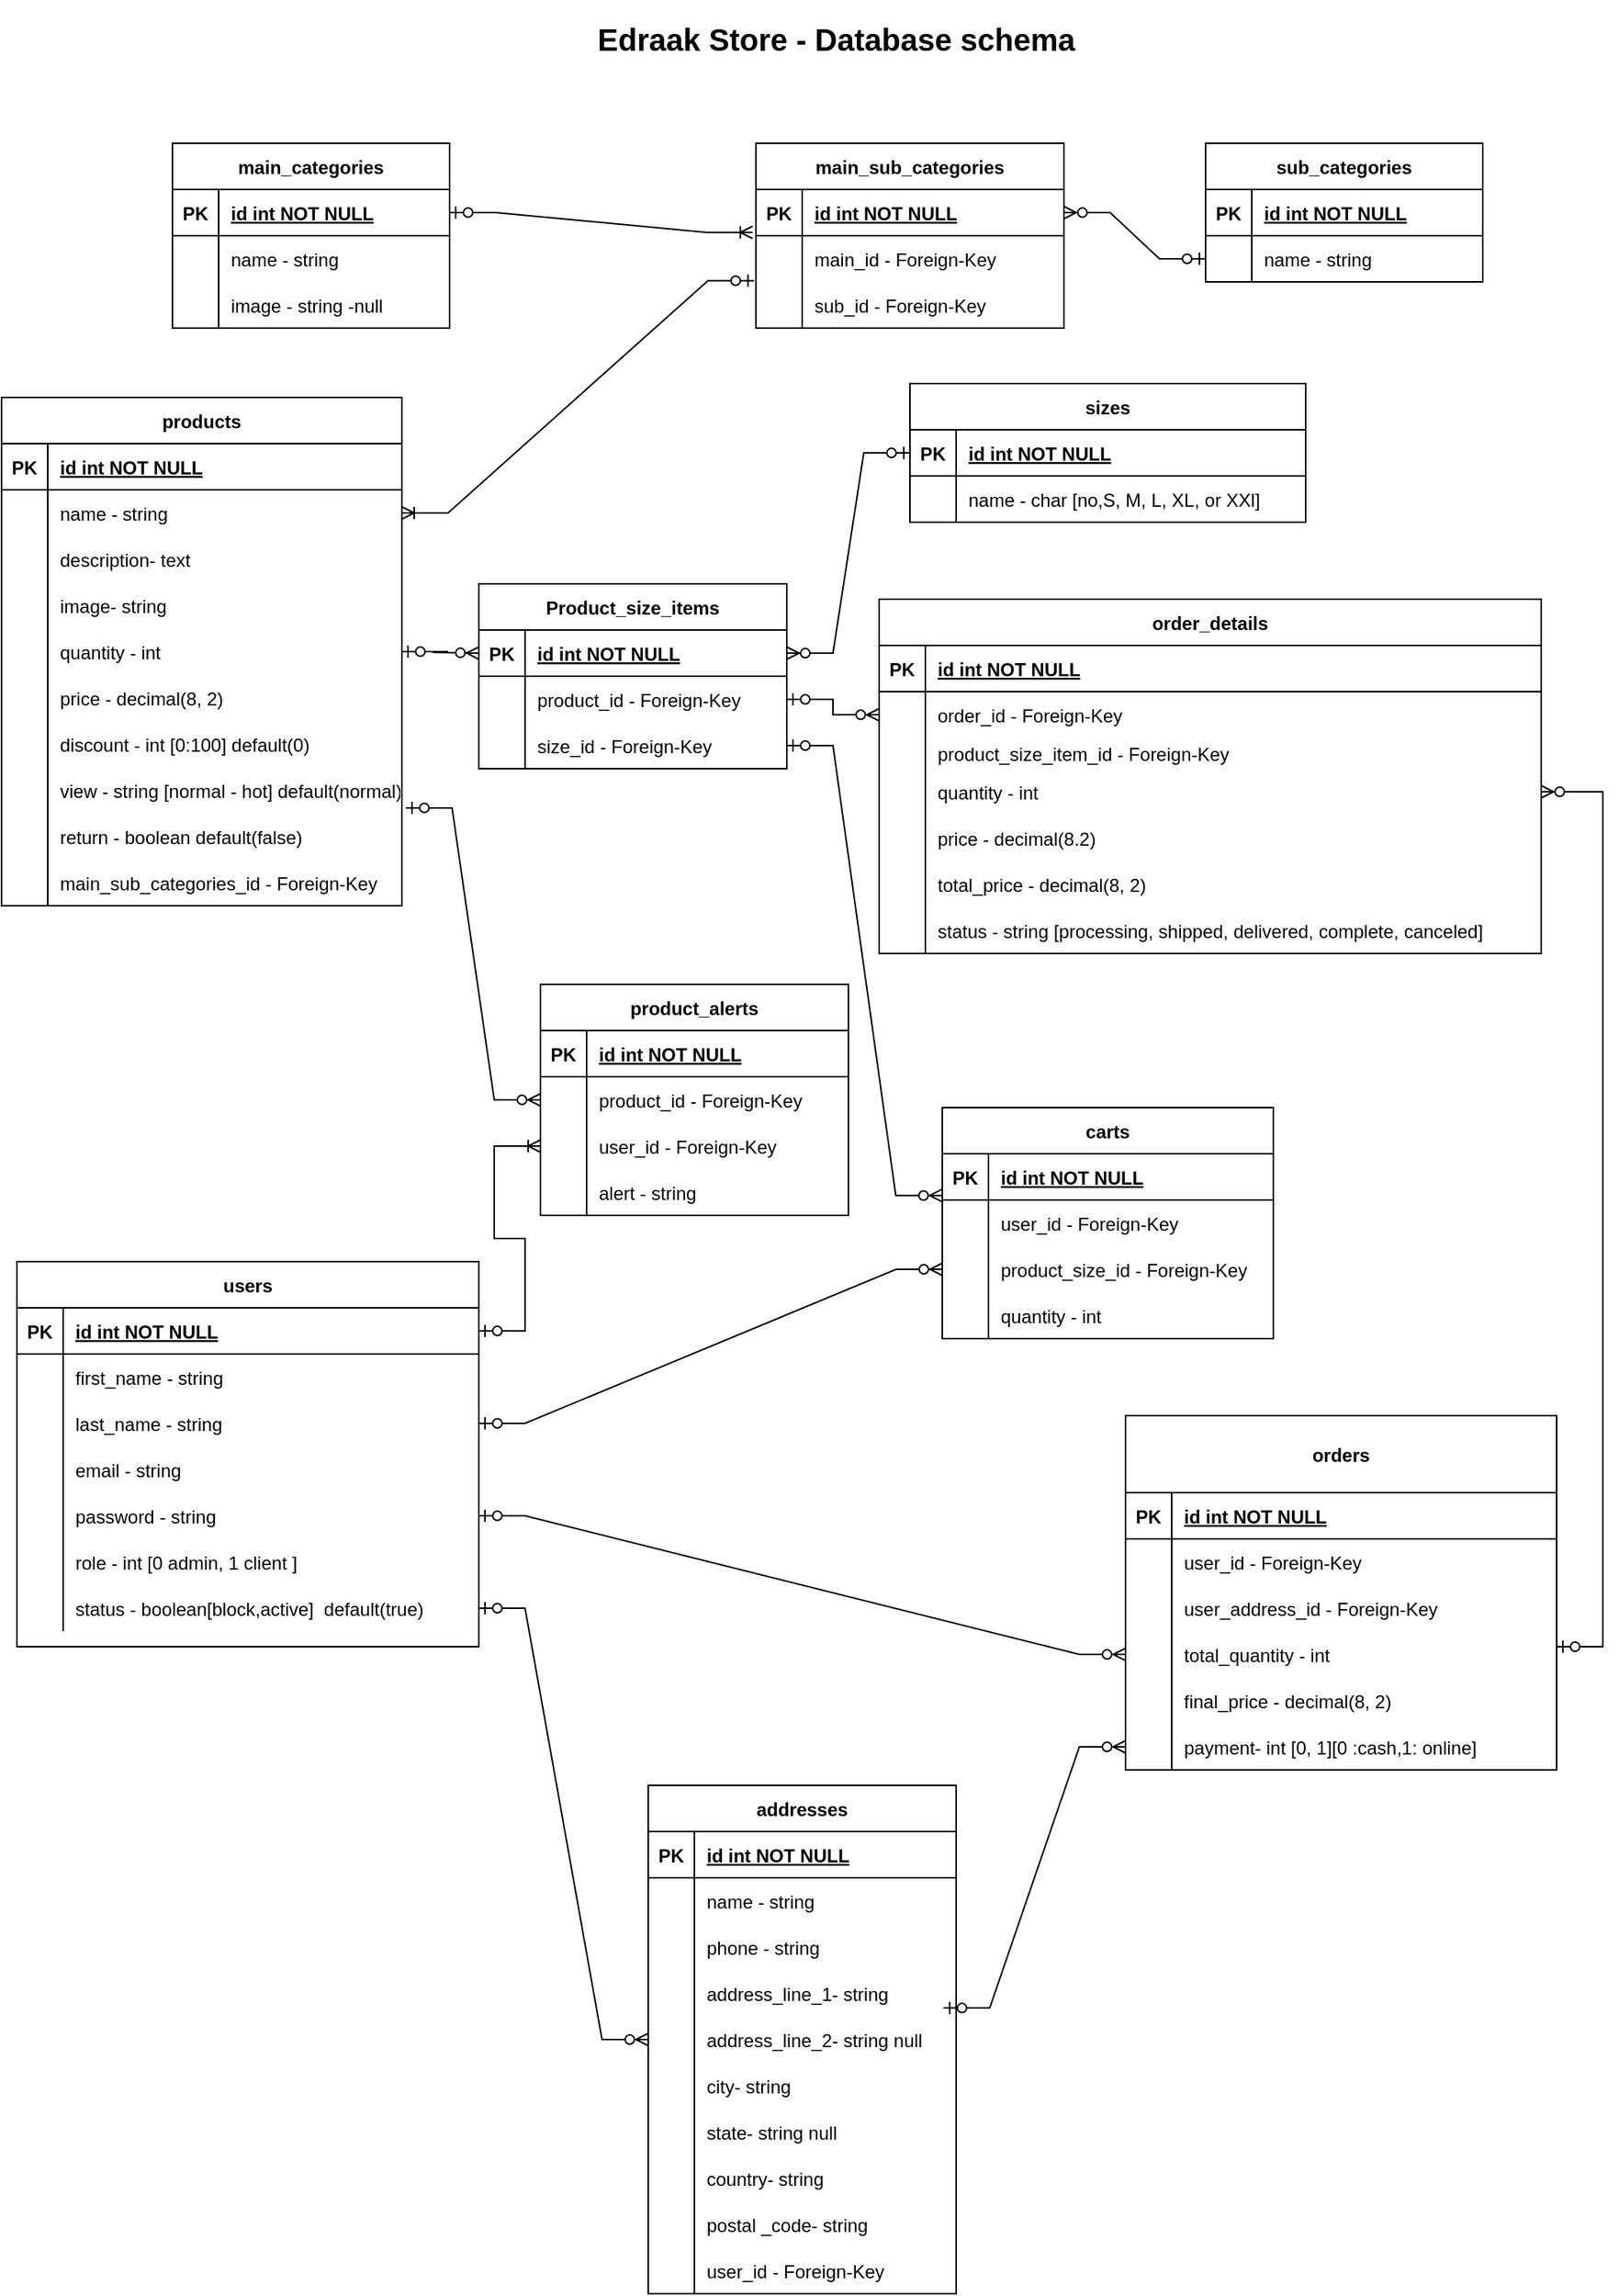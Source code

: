 <mxfile version="20.6.0" type="device"><diagram id="R2lEEEUBdFMjLlhIrx00" name="Page-1"><mxGraphModel dx="1085" dy="550" grid="1" gridSize="10" guides="1" tooltips="1" connect="1" arrows="1" fold="1" page="1" pageScale="1" pageWidth="1100" pageHeight="1700" math="0" shadow="0" extFonts="Permanent Marker^https://fonts.googleapis.com/css?family=Permanent+Marker"><root><mxCell id="0"/><mxCell id="1" parent="0"/><mxCell id="C-vyLk0tnHw3VtMMgP7b-23" value="main_categories" style="shape=table;startSize=30;container=1;collapsible=1;childLayout=tableLayout;fixedRows=1;rowLines=0;fontStyle=1;align=center;resizeLast=1;" parent="1" vertex="1"><mxGeometry x="131" y="134" width="180" height="120" as="geometry"/></mxCell><mxCell id="C-vyLk0tnHw3VtMMgP7b-24" value="" style="shape=partialRectangle;collapsible=0;dropTarget=0;pointerEvents=0;fillColor=none;points=[[0,0.5],[1,0.5]];portConstraint=eastwest;top=0;left=0;right=0;bottom=1;" parent="C-vyLk0tnHw3VtMMgP7b-23" vertex="1"><mxGeometry y="30" width="180" height="30" as="geometry"/></mxCell><mxCell id="C-vyLk0tnHw3VtMMgP7b-25" value="PK" style="shape=partialRectangle;overflow=hidden;connectable=0;fillColor=none;top=0;left=0;bottom=0;right=0;fontStyle=1;" parent="C-vyLk0tnHw3VtMMgP7b-24" vertex="1"><mxGeometry width="30" height="30" as="geometry"><mxRectangle width="30" height="30" as="alternateBounds"/></mxGeometry></mxCell><mxCell id="C-vyLk0tnHw3VtMMgP7b-26" value="id int NOT NULL " style="shape=partialRectangle;overflow=hidden;connectable=0;fillColor=none;top=0;left=0;bottom=0;right=0;align=left;spacingLeft=6;fontStyle=5;" parent="C-vyLk0tnHw3VtMMgP7b-24" vertex="1"><mxGeometry x="30" width="150" height="30" as="geometry"><mxRectangle width="150" height="30" as="alternateBounds"/></mxGeometry></mxCell><mxCell id="C-vyLk0tnHw3VtMMgP7b-27" value="" style="shape=partialRectangle;collapsible=0;dropTarget=0;pointerEvents=0;fillColor=none;points=[[0,0.5],[1,0.5]];portConstraint=eastwest;top=0;left=0;right=0;bottom=0;" parent="C-vyLk0tnHw3VtMMgP7b-23" vertex="1"><mxGeometry y="60" width="180" height="30" as="geometry"/></mxCell><mxCell id="C-vyLk0tnHw3VtMMgP7b-28" value="" style="shape=partialRectangle;overflow=hidden;connectable=0;fillColor=none;top=0;left=0;bottom=0;right=0;" parent="C-vyLk0tnHw3VtMMgP7b-27" vertex="1"><mxGeometry width="30" height="30" as="geometry"><mxRectangle width="30" height="30" as="alternateBounds"/></mxGeometry></mxCell><mxCell id="C-vyLk0tnHw3VtMMgP7b-29" value="name - string" style="shape=partialRectangle;overflow=hidden;connectable=0;fillColor=none;top=0;left=0;bottom=0;right=0;align=left;spacingLeft=6;" parent="C-vyLk0tnHw3VtMMgP7b-27" vertex="1"><mxGeometry x="30" width="150" height="30" as="geometry"><mxRectangle width="150" height="30" as="alternateBounds"/></mxGeometry></mxCell><mxCell id="c0WwvHY6Tgxa-UAPkDzR-23" value="" style="shape=partialRectangle;collapsible=0;dropTarget=0;pointerEvents=0;fillColor=none;points=[[0,0.5],[1,0.5]];portConstraint=eastwest;top=0;left=0;right=0;bottom=0;" parent="C-vyLk0tnHw3VtMMgP7b-23" vertex="1"><mxGeometry y="90" width="180" height="30" as="geometry"/></mxCell><mxCell id="c0WwvHY6Tgxa-UAPkDzR-24" value="" style="shape=partialRectangle;overflow=hidden;connectable=0;fillColor=none;top=0;left=0;bottom=0;right=0;" parent="c0WwvHY6Tgxa-UAPkDzR-23" vertex="1"><mxGeometry width="30" height="30" as="geometry"><mxRectangle width="30" height="30" as="alternateBounds"/></mxGeometry></mxCell><mxCell id="c0WwvHY6Tgxa-UAPkDzR-25" value="image - string -null" style="shape=partialRectangle;overflow=hidden;connectable=0;fillColor=none;top=0;left=0;bottom=0;right=0;align=left;spacingLeft=6;" parent="c0WwvHY6Tgxa-UAPkDzR-23" vertex="1"><mxGeometry x="30" width="150" height="30" as="geometry"><mxRectangle width="150" height="30" as="alternateBounds"/></mxGeometry></mxCell><mxCell id="c0WwvHY6Tgxa-UAPkDzR-26" value="sub_categories" style="shape=table;startSize=30;container=1;collapsible=1;childLayout=tableLayout;fixedRows=1;rowLines=0;fontStyle=1;align=center;resizeLast=1;" parent="1" vertex="1"><mxGeometry x="802" y="134" width="180" height="90" as="geometry"/></mxCell><mxCell id="c0WwvHY6Tgxa-UAPkDzR-27" value="" style="shape=partialRectangle;collapsible=0;dropTarget=0;pointerEvents=0;fillColor=none;points=[[0,0.5],[1,0.5]];portConstraint=eastwest;top=0;left=0;right=0;bottom=1;" parent="c0WwvHY6Tgxa-UAPkDzR-26" vertex="1"><mxGeometry y="30" width="180" height="30" as="geometry"/></mxCell><mxCell id="c0WwvHY6Tgxa-UAPkDzR-28" value="PK" style="shape=partialRectangle;overflow=hidden;connectable=0;fillColor=none;top=0;left=0;bottom=0;right=0;fontStyle=1;" parent="c0WwvHY6Tgxa-UAPkDzR-27" vertex="1"><mxGeometry width="30" height="30" as="geometry"><mxRectangle width="30" height="30" as="alternateBounds"/></mxGeometry></mxCell><mxCell id="c0WwvHY6Tgxa-UAPkDzR-29" value="id int NOT NULL " style="shape=partialRectangle;overflow=hidden;connectable=0;fillColor=none;top=0;left=0;bottom=0;right=0;align=left;spacingLeft=6;fontStyle=5;" parent="c0WwvHY6Tgxa-UAPkDzR-27" vertex="1"><mxGeometry x="30" width="150" height="30" as="geometry"><mxRectangle width="150" height="30" as="alternateBounds"/></mxGeometry></mxCell><mxCell id="c0WwvHY6Tgxa-UAPkDzR-30" value="" style="shape=partialRectangle;collapsible=0;dropTarget=0;pointerEvents=0;fillColor=none;points=[[0,0.5],[1,0.5]];portConstraint=eastwest;top=0;left=0;right=0;bottom=0;" parent="c0WwvHY6Tgxa-UAPkDzR-26" vertex="1"><mxGeometry y="60" width="180" height="30" as="geometry"/></mxCell><mxCell id="c0WwvHY6Tgxa-UAPkDzR-31" value="" style="shape=partialRectangle;overflow=hidden;connectable=0;fillColor=none;top=0;left=0;bottom=0;right=0;" parent="c0WwvHY6Tgxa-UAPkDzR-30" vertex="1"><mxGeometry width="30" height="30" as="geometry"><mxRectangle width="30" height="30" as="alternateBounds"/></mxGeometry></mxCell><mxCell id="c0WwvHY6Tgxa-UAPkDzR-32" value="name - string" style="shape=partialRectangle;overflow=hidden;connectable=0;fillColor=none;top=0;left=0;bottom=0;right=0;align=left;spacingLeft=6;" parent="c0WwvHY6Tgxa-UAPkDzR-30" vertex="1"><mxGeometry x="30" width="150" height="30" as="geometry"><mxRectangle width="150" height="30" as="alternateBounds"/></mxGeometry></mxCell><mxCell id="c0WwvHY6Tgxa-UAPkDzR-47" value="&lt;font style=&quot;font-size: 20px;&quot;&gt;Edraak Store - Database schema&amp;nbsp; &lt;/font&gt;" style="text;html=1;strokeColor=none;fillColor=none;spacing=5;spacingTop=-20;whiteSpace=wrap;overflow=hidden;rounded=0;fontStyle=1;align=center;verticalAlign=middle;" parent="1" vertex="1"><mxGeometry x="215" y="56" width="700" height="40" as="geometry"/></mxCell><mxCell id="c0WwvHY6Tgxa-UAPkDzR-50" value="main_sub_categories" style="shape=table;startSize=30;container=1;collapsible=1;childLayout=tableLayout;fixedRows=1;rowLines=0;fontStyle=1;align=center;resizeLast=1;" parent="1" vertex="1"><mxGeometry x="510" y="134" width="200" height="120" as="geometry"/></mxCell><mxCell id="c0WwvHY6Tgxa-UAPkDzR-51" value="" style="shape=partialRectangle;collapsible=0;dropTarget=0;pointerEvents=0;fillColor=none;points=[[0,0.5],[1,0.5]];portConstraint=eastwest;top=0;left=0;right=0;bottom=1;" parent="c0WwvHY6Tgxa-UAPkDzR-50" vertex="1"><mxGeometry y="30" width="200" height="30" as="geometry"/></mxCell><mxCell id="c0WwvHY6Tgxa-UAPkDzR-52" value="PK" style="shape=partialRectangle;overflow=hidden;connectable=0;fillColor=none;top=0;left=0;bottom=0;right=0;fontStyle=1;" parent="c0WwvHY6Tgxa-UAPkDzR-51" vertex="1"><mxGeometry width="30" height="30" as="geometry"><mxRectangle width="30" height="30" as="alternateBounds"/></mxGeometry></mxCell><mxCell id="c0WwvHY6Tgxa-UAPkDzR-53" value="id int NOT NULL " style="shape=partialRectangle;overflow=hidden;connectable=0;fillColor=none;top=0;left=0;bottom=0;right=0;align=left;spacingLeft=6;fontStyle=5;" parent="c0WwvHY6Tgxa-UAPkDzR-51" vertex="1"><mxGeometry x="30" width="170" height="30" as="geometry"><mxRectangle width="170" height="30" as="alternateBounds"/></mxGeometry></mxCell><mxCell id="c0WwvHY6Tgxa-UAPkDzR-54" value="" style="shape=partialRectangle;collapsible=0;dropTarget=0;pointerEvents=0;fillColor=none;points=[[0,0.5],[1,0.5]];portConstraint=eastwest;top=0;left=0;right=0;bottom=0;" parent="c0WwvHY6Tgxa-UAPkDzR-50" vertex="1"><mxGeometry y="60" width="200" height="30" as="geometry"/></mxCell><mxCell id="c0WwvHY6Tgxa-UAPkDzR-55" value="" style="shape=partialRectangle;overflow=hidden;connectable=0;fillColor=none;top=0;left=0;bottom=0;right=0;" parent="c0WwvHY6Tgxa-UAPkDzR-54" vertex="1"><mxGeometry width="30" height="30" as="geometry"><mxRectangle width="30" height="30" as="alternateBounds"/></mxGeometry></mxCell><mxCell id="c0WwvHY6Tgxa-UAPkDzR-56" value="main_id - Foreign-Key" style="shape=partialRectangle;overflow=hidden;connectable=0;fillColor=none;top=0;left=0;bottom=0;right=0;align=left;spacingLeft=6;" parent="c0WwvHY6Tgxa-UAPkDzR-54" vertex="1"><mxGeometry x="30" width="170" height="30" as="geometry"><mxRectangle width="170" height="30" as="alternateBounds"/></mxGeometry></mxCell><mxCell id="c0WwvHY6Tgxa-UAPkDzR-57" value="" style="shape=partialRectangle;collapsible=0;dropTarget=0;pointerEvents=0;fillColor=none;points=[[0,0.5],[1,0.5]];portConstraint=eastwest;top=0;left=0;right=0;bottom=0;" parent="c0WwvHY6Tgxa-UAPkDzR-50" vertex="1"><mxGeometry y="90" width="200" height="30" as="geometry"/></mxCell><mxCell id="c0WwvHY6Tgxa-UAPkDzR-58" value="" style="shape=partialRectangle;overflow=hidden;connectable=0;fillColor=none;top=0;left=0;bottom=0;right=0;" parent="c0WwvHY6Tgxa-UAPkDzR-57" vertex="1"><mxGeometry width="30" height="30" as="geometry"><mxRectangle width="30" height="30" as="alternateBounds"/></mxGeometry></mxCell><mxCell id="c0WwvHY6Tgxa-UAPkDzR-59" value="sub_id - Foreign-Key" style="shape=partialRectangle;overflow=hidden;connectable=0;fillColor=none;top=0;left=0;bottom=0;right=0;align=left;spacingLeft=6;" parent="c0WwvHY6Tgxa-UAPkDzR-57" vertex="1"><mxGeometry x="30" width="170" height="30" as="geometry"><mxRectangle width="170" height="30" as="alternateBounds"/></mxGeometry></mxCell><mxCell id="c0WwvHY6Tgxa-UAPkDzR-60" value="products" style="shape=table;startSize=30;container=1;collapsible=1;childLayout=tableLayout;fixedRows=1;rowLines=0;fontStyle=1;align=center;resizeLast=1;" parent="1" vertex="1"><mxGeometry x="20" y="299" width="260" height="330" as="geometry"><mxRectangle x="31" y="300" width="90" height="30" as="alternateBounds"/></mxGeometry></mxCell><mxCell id="c0WwvHY6Tgxa-UAPkDzR-61" value="" style="shape=partialRectangle;collapsible=0;dropTarget=0;pointerEvents=0;fillColor=none;points=[[0,0.5],[1,0.5]];portConstraint=eastwest;top=0;left=0;right=0;bottom=1;" parent="c0WwvHY6Tgxa-UAPkDzR-60" vertex="1"><mxGeometry y="30" width="260" height="30" as="geometry"/></mxCell><mxCell id="c0WwvHY6Tgxa-UAPkDzR-62" value="PK" style="shape=partialRectangle;overflow=hidden;connectable=0;fillColor=none;top=0;left=0;bottom=0;right=0;fontStyle=1;" parent="c0WwvHY6Tgxa-UAPkDzR-61" vertex="1"><mxGeometry width="30" height="30" as="geometry"><mxRectangle width="30" height="30" as="alternateBounds"/></mxGeometry></mxCell><mxCell id="c0WwvHY6Tgxa-UAPkDzR-63" value="id int NOT NULL " style="shape=partialRectangle;overflow=hidden;connectable=0;fillColor=none;top=0;left=0;bottom=0;right=0;align=left;spacingLeft=6;fontStyle=5;" parent="c0WwvHY6Tgxa-UAPkDzR-61" vertex="1"><mxGeometry x="30" width="230" height="30" as="geometry"><mxRectangle width="230" height="30" as="alternateBounds"/></mxGeometry></mxCell><mxCell id="c0WwvHY6Tgxa-UAPkDzR-64" value="" style="shape=partialRectangle;collapsible=0;dropTarget=0;pointerEvents=0;fillColor=none;points=[[0,0.5],[1,0.5]];portConstraint=eastwest;top=0;left=0;right=0;bottom=0;" parent="c0WwvHY6Tgxa-UAPkDzR-60" vertex="1"><mxGeometry y="60" width="260" height="30" as="geometry"/></mxCell><mxCell id="c0WwvHY6Tgxa-UAPkDzR-65" value="" style="shape=partialRectangle;overflow=hidden;connectable=0;fillColor=none;top=0;left=0;bottom=0;right=0;" parent="c0WwvHY6Tgxa-UAPkDzR-64" vertex="1"><mxGeometry width="30" height="30" as="geometry"><mxRectangle width="30" height="30" as="alternateBounds"/></mxGeometry></mxCell><mxCell id="c0WwvHY6Tgxa-UAPkDzR-66" value="name - string" style="shape=partialRectangle;overflow=hidden;connectable=0;fillColor=none;top=0;left=0;bottom=0;right=0;align=left;spacingLeft=6;" parent="c0WwvHY6Tgxa-UAPkDzR-64" vertex="1"><mxGeometry x="30" width="230" height="30" as="geometry"><mxRectangle width="230" height="30" as="alternateBounds"/></mxGeometry></mxCell><mxCell id="Bokg7SHMFG28T0IaJHRB-1" value="" style="shape=partialRectangle;collapsible=0;dropTarget=0;pointerEvents=0;fillColor=none;points=[[0,0.5],[1,0.5]];portConstraint=eastwest;top=0;left=0;right=0;bottom=0;" parent="c0WwvHY6Tgxa-UAPkDzR-60" vertex="1"><mxGeometry y="90" width="260" height="30" as="geometry"/></mxCell><mxCell id="Bokg7SHMFG28T0IaJHRB-2" value="" style="shape=partialRectangle;overflow=hidden;connectable=0;fillColor=none;top=0;left=0;bottom=0;right=0;" parent="Bokg7SHMFG28T0IaJHRB-1" vertex="1"><mxGeometry width="30" height="30" as="geometry"><mxRectangle width="30" height="30" as="alternateBounds"/></mxGeometry></mxCell><mxCell id="Bokg7SHMFG28T0IaJHRB-3" value="description- text" style="shape=partialRectangle;overflow=hidden;connectable=0;fillColor=none;top=0;left=0;bottom=0;right=0;align=left;spacingLeft=6;" parent="Bokg7SHMFG28T0IaJHRB-1" vertex="1"><mxGeometry x="30" width="230" height="30" as="geometry"><mxRectangle width="230" height="30" as="alternateBounds"/></mxGeometry></mxCell><mxCell id="c0WwvHY6Tgxa-UAPkDzR-85" value="" style="shape=partialRectangle;collapsible=0;dropTarget=0;pointerEvents=0;fillColor=none;points=[[0,0.5],[1,0.5]];portConstraint=eastwest;top=0;left=0;right=0;bottom=0;" parent="c0WwvHY6Tgxa-UAPkDzR-60" vertex="1"><mxGeometry y="120" width="260" height="30" as="geometry"/></mxCell><mxCell id="c0WwvHY6Tgxa-UAPkDzR-86" value="" style="shape=partialRectangle;overflow=hidden;connectable=0;fillColor=none;top=0;left=0;bottom=0;right=0;" parent="c0WwvHY6Tgxa-UAPkDzR-85" vertex="1"><mxGeometry width="30" height="30" as="geometry"><mxRectangle width="30" height="30" as="alternateBounds"/></mxGeometry></mxCell><mxCell id="c0WwvHY6Tgxa-UAPkDzR-87" value="image- string" style="shape=partialRectangle;overflow=hidden;connectable=0;fillColor=none;top=0;left=0;bottom=0;right=0;align=left;spacingLeft=6;" parent="c0WwvHY6Tgxa-UAPkDzR-85" vertex="1"><mxGeometry x="30" width="230" height="30" as="geometry"><mxRectangle width="230" height="30" as="alternateBounds"/></mxGeometry></mxCell><mxCell id="c0WwvHY6Tgxa-UAPkDzR-73" value="" style="shape=partialRectangle;collapsible=0;dropTarget=0;pointerEvents=0;fillColor=none;points=[[0,0.5],[1,0.5]];portConstraint=eastwest;top=0;left=0;right=0;bottom=0;" parent="c0WwvHY6Tgxa-UAPkDzR-60" vertex="1"><mxGeometry y="150" width="260" height="30" as="geometry"/></mxCell><mxCell id="c0WwvHY6Tgxa-UAPkDzR-74" value="" style="shape=partialRectangle;overflow=hidden;connectable=0;fillColor=none;top=0;left=0;bottom=0;right=0;" parent="c0WwvHY6Tgxa-UAPkDzR-73" vertex="1"><mxGeometry width="30" height="30" as="geometry"><mxRectangle width="30" height="30" as="alternateBounds"/></mxGeometry></mxCell><mxCell id="c0WwvHY6Tgxa-UAPkDzR-75" value="quantity - int" style="shape=partialRectangle;overflow=hidden;connectable=0;fillColor=none;top=0;left=0;bottom=0;right=0;align=left;spacingLeft=6;" parent="c0WwvHY6Tgxa-UAPkDzR-73" vertex="1"><mxGeometry x="30" width="230" height="30" as="geometry"><mxRectangle width="230" height="30" as="alternateBounds"/></mxGeometry></mxCell><mxCell id="c0WwvHY6Tgxa-UAPkDzR-76" value="" style="shape=partialRectangle;collapsible=0;dropTarget=0;pointerEvents=0;fillColor=none;points=[[0,0.5],[1,0.5]];portConstraint=eastwest;top=0;left=0;right=0;bottom=0;" parent="c0WwvHY6Tgxa-UAPkDzR-60" vertex="1"><mxGeometry y="180" width="260" height="30" as="geometry"/></mxCell><mxCell id="c0WwvHY6Tgxa-UAPkDzR-77" value="" style="shape=partialRectangle;overflow=hidden;connectable=0;fillColor=none;top=0;left=0;bottom=0;right=0;" parent="c0WwvHY6Tgxa-UAPkDzR-76" vertex="1"><mxGeometry width="30" height="30" as="geometry"><mxRectangle width="30" height="30" as="alternateBounds"/></mxGeometry></mxCell><mxCell id="c0WwvHY6Tgxa-UAPkDzR-78" value="price - decimal(8, 2)" style="shape=partialRectangle;overflow=hidden;connectable=0;fillColor=none;top=0;left=0;bottom=0;right=0;align=left;spacingLeft=6;" parent="c0WwvHY6Tgxa-UAPkDzR-76" vertex="1"><mxGeometry x="30" width="230" height="30" as="geometry"><mxRectangle width="230" height="30" as="alternateBounds"/></mxGeometry></mxCell><mxCell id="c0WwvHY6Tgxa-UAPkDzR-79" value="" style="shape=partialRectangle;collapsible=0;dropTarget=0;pointerEvents=0;fillColor=none;points=[[0,0.5],[1,0.5]];portConstraint=eastwest;top=0;left=0;right=0;bottom=0;" parent="c0WwvHY6Tgxa-UAPkDzR-60" vertex="1"><mxGeometry y="210" width="260" height="30" as="geometry"/></mxCell><mxCell id="c0WwvHY6Tgxa-UAPkDzR-80" value="" style="shape=partialRectangle;overflow=hidden;connectable=0;fillColor=none;top=0;left=0;bottom=0;right=0;" parent="c0WwvHY6Tgxa-UAPkDzR-79" vertex="1"><mxGeometry width="30" height="30" as="geometry"><mxRectangle width="30" height="30" as="alternateBounds"/></mxGeometry></mxCell><mxCell id="c0WwvHY6Tgxa-UAPkDzR-81" value="discount - int [0:100] default(0) " style="shape=partialRectangle;overflow=hidden;connectable=0;fillColor=none;top=0;left=0;bottom=0;right=0;align=left;spacingLeft=6;" parent="c0WwvHY6Tgxa-UAPkDzR-79" vertex="1"><mxGeometry x="30" width="230" height="30" as="geometry"><mxRectangle width="230" height="30" as="alternateBounds"/></mxGeometry></mxCell><mxCell id="c0WwvHY6Tgxa-UAPkDzR-82" value="" style="shape=partialRectangle;collapsible=0;dropTarget=0;pointerEvents=0;fillColor=none;points=[[0,0.5],[1,0.5]];portConstraint=eastwest;top=0;left=0;right=0;bottom=0;" parent="c0WwvHY6Tgxa-UAPkDzR-60" vertex="1"><mxGeometry y="240" width="260" height="30" as="geometry"/></mxCell><mxCell id="c0WwvHY6Tgxa-UAPkDzR-83" value="" style="shape=partialRectangle;overflow=hidden;connectable=0;fillColor=none;top=0;left=0;bottom=0;right=0;" parent="c0WwvHY6Tgxa-UAPkDzR-82" vertex="1"><mxGeometry width="30" height="30" as="geometry"><mxRectangle width="30" height="30" as="alternateBounds"/></mxGeometry></mxCell><mxCell id="c0WwvHY6Tgxa-UAPkDzR-84" value="view - string [normal - hot] default(normal)" style="shape=partialRectangle;overflow=hidden;connectable=0;fillColor=none;top=0;left=0;bottom=0;right=0;align=left;spacingLeft=6;" parent="c0WwvHY6Tgxa-UAPkDzR-82" vertex="1"><mxGeometry x="30" width="230" height="30" as="geometry"><mxRectangle width="230" height="30" as="alternateBounds"/></mxGeometry></mxCell><mxCell id="c0WwvHY6Tgxa-UAPkDzR-186" value="" style="shape=partialRectangle;collapsible=0;dropTarget=0;pointerEvents=0;fillColor=none;points=[[0,0.5],[1,0.5]];portConstraint=eastwest;top=0;left=0;right=0;bottom=0;" parent="c0WwvHY6Tgxa-UAPkDzR-60" vertex="1"><mxGeometry y="270" width="260" height="30" as="geometry"/></mxCell><mxCell id="c0WwvHY6Tgxa-UAPkDzR-187" value="" style="shape=partialRectangle;overflow=hidden;connectable=0;fillColor=none;top=0;left=0;bottom=0;right=0;" parent="c0WwvHY6Tgxa-UAPkDzR-186" vertex="1"><mxGeometry width="30" height="30" as="geometry"><mxRectangle width="30" height="30" as="alternateBounds"/></mxGeometry></mxCell><mxCell id="c0WwvHY6Tgxa-UAPkDzR-188" value="return - boolean default(false)" style="shape=partialRectangle;overflow=hidden;connectable=0;fillColor=none;top=0;left=0;bottom=0;right=0;align=left;spacingLeft=6;" parent="c0WwvHY6Tgxa-UAPkDzR-186" vertex="1"><mxGeometry x="30" width="230" height="30" as="geometry"><mxRectangle width="230" height="30" as="alternateBounds"/></mxGeometry></mxCell><mxCell id="WC9o5YE6ZZz923hqnQHm-199" value="" style="shape=partialRectangle;collapsible=0;dropTarget=0;pointerEvents=0;fillColor=none;points=[[0,0.5],[1,0.5]];portConstraint=eastwest;top=0;left=0;right=0;bottom=0;" parent="c0WwvHY6Tgxa-UAPkDzR-60" vertex="1"><mxGeometry y="300" width="260" height="30" as="geometry"/></mxCell><mxCell id="WC9o5YE6ZZz923hqnQHm-200" value="" style="shape=partialRectangle;overflow=hidden;connectable=0;fillColor=none;top=0;left=0;bottom=0;right=0;" parent="WC9o5YE6ZZz923hqnQHm-199" vertex="1"><mxGeometry width="30" height="30" as="geometry"><mxRectangle width="30" height="30" as="alternateBounds"/></mxGeometry></mxCell><mxCell id="WC9o5YE6ZZz923hqnQHm-201" value="main_sub_categories_id - Foreign-Key" style="shape=partialRectangle;overflow=hidden;connectable=0;fillColor=none;top=0;left=0;bottom=0;right=0;align=left;spacingLeft=6;" parent="WC9o5YE6ZZz923hqnQHm-199" vertex="1"><mxGeometry x="30" width="230" height="30" as="geometry"><mxRectangle width="230" height="30" as="alternateBounds"/></mxGeometry></mxCell><mxCell id="c0WwvHY6Tgxa-UAPkDzR-98" value="sizes" style="shape=table;startSize=30;container=1;collapsible=1;childLayout=tableLayout;fixedRows=1;rowLines=0;fontStyle=1;align=center;resizeLast=1;" parent="1" vertex="1"><mxGeometry x="610" y="290" width="257" height="90" as="geometry"/></mxCell><mxCell id="c0WwvHY6Tgxa-UAPkDzR-99" value="" style="shape=partialRectangle;collapsible=0;dropTarget=0;pointerEvents=0;fillColor=none;points=[[0,0.5],[1,0.5]];portConstraint=eastwest;top=0;left=0;right=0;bottom=1;" parent="c0WwvHY6Tgxa-UAPkDzR-98" vertex="1"><mxGeometry y="30" width="257" height="30" as="geometry"/></mxCell><mxCell id="c0WwvHY6Tgxa-UAPkDzR-100" value="PK" style="shape=partialRectangle;overflow=hidden;connectable=0;fillColor=none;top=0;left=0;bottom=0;right=0;fontStyle=1;" parent="c0WwvHY6Tgxa-UAPkDzR-99" vertex="1"><mxGeometry width="30" height="30" as="geometry"><mxRectangle width="30" height="30" as="alternateBounds"/></mxGeometry></mxCell><mxCell id="c0WwvHY6Tgxa-UAPkDzR-101" value="id int NOT NULL " style="shape=partialRectangle;overflow=hidden;connectable=0;fillColor=none;top=0;left=0;bottom=0;right=0;align=left;spacingLeft=6;fontStyle=5;" parent="c0WwvHY6Tgxa-UAPkDzR-99" vertex="1"><mxGeometry x="30" width="227" height="30" as="geometry"><mxRectangle width="227" height="30" as="alternateBounds"/></mxGeometry></mxCell><mxCell id="c0WwvHY6Tgxa-UAPkDzR-102" value="" style="shape=partialRectangle;collapsible=0;dropTarget=0;pointerEvents=0;fillColor=none;points=[[0,0.5],[1,0.5]];portConstraint=eastwest;top=0;left=0;right=0;bottom=0;" parent="c0WwvHY6Tgxa-UAPkDzR-98" vertex="1"><mxGeometry y="60" width="257" height="30" as="geometry"/></mxCell><mxCell id="c0WwvHY6Tgxa-UAPkDzR-103" value="" style="shape=partialRectangle;overflow=hidden;connectable=0;fillColor=none;top=0;left=0;bottom=0;right=0;" parent="c0WwvHY6Tgxa-UAPkDzR-102" vertex="1"><mxGeometry width="30" height="30" as="geometry"><mxRectangle width="30" height="30" as="alternateBounds"/></mxGeometry></mxCell><mxCell id="c0WwvHY6Tgxa-UAPkDzR-104" value="name - char [no,S, M, L, XL, or XXl]" style="shape=partialRectangle;overflow=hidden;connectable=0;fillColor=none;top=0;left=0;bottom=0;right=0;align=left;spacingLeft=6;" parent="c0WwvHY6Tgxa-UAPkDzR-102" vertex="1"><mxGeometry x="30" width="227" height="30" as="geometry"><mxRectangle width="227" height="30" as="alternateBounds"/></mxGeometry></mxCell><mxCell id="c0WwvHY6Tgxa-UAPkDzR-105" value="Product_size_items" style="shape=table;startSize=30;container=1;collapsible=1;childLayout=tableLayout;fixedRows=1;rowLines=0;fontStyle=1;align=center;resizeLast=1;" parent="1" vertex="1"><mxGeometry x="330" y="420" width="200" height="120" as="geometry"/></mxCell><mxCell id="c0WwvHY6Tgxa-UAPkDzR-106" value="" style="shape=partialRectangle;collapsible=0;dropTarget=0;pointerEvents=0;fillColor=none;points=[[0,0.5],[1,0.5]];portConstraint=eastwest;top=0;left=0;right=0;bottom=1;" parent="c0WwvHY6Tgxa-UAPkDzR-105" vertex="1"><mxGeometry y="30" width="200" height="30" as="geometry"/></mxCell><mxCell id="c0WwvHY6Tgxa-UAPkDzR-107" value="PK" style="shape=partialRectangle;overflow=hidden;connectable=0;fillColor=none;top=0;left=0;bottom=0;right=0;fontStyle=1;" parent="c0WwvHY6Tgxa-UAPkDzR-106" vertex="1"><mxGeometry width="30" height="30" as="geometry"><mxRectangle width="30" height="30" as="alternateBounds"/></mxGeometry></mxCell><mxCell id="c0WwvHY6Tgxa-UAPkDzR-108" value="id int NOT NULL " style="shape=partialRectangle;overflow=hidden;connectable=0;fillColor=none;top=0;left=0;bottom=0;right=0;align=left;spacingLeft=6;fontStyle=5;" parent="c0WwvHY6Tgxa-UAPkDzR-106" vertex="1"><mxGeometry x="30" width="170" height="30" as="geometry"><mxRectangle width="170" height="30" as="alternateBounds"/></mxGeometry></mxCell><mxCell id="c0WwvHY6Tgxa-UAPkDzR-109" value="" style="shape=partialRectangle;collapsible=0;dropTarget=0;pointerEvents=0;fillColor=none;points=[[0,0.5],[1,0.5]];portConstraint=eastwest;top=0;left=0;right=0;bottom=0;" parent="c0WwvHY6Tgxa-UAPkDzR-105" vertex="1"><mxGeometry y="60" width="200" height="30" as="geometry"/></mxCell><mxCell id="c0WwvHY6Tgxa-UAPkDzR-110" value="" style="shape=partialRectangle;overflow=hidden;connectable=0;fillColor=none;top=0;left=0;bottom=0;right=0;" parent="c0WwvHY6Tgxa-UAPkDzR-109" vertex="1"><mxGeometry width="30" height="30" as="geometry"><mxRectangle width="30" height="30" as="alternateBounds"/></mxGeometry></mxCell><mxCell id="c0WwvHY6Tgxa-UAPkDzR-111" value="product_id - Foreign-Key" style="shape=partialRectangle;overflow=hidden;connectable=0;fillColor=none;top=0;left=0;bottom=0;right=0;align=left;spacingLeft=6;" parent="c0WwvHY6Tgxa-UAPkDzR-109" vertex="1"><mxGeometry x="30" width="170" height="30" as="geometry"><mxRectangle width="170" height="30" as="alternateBounds"/></mxGeometry></mxCell><mxCell id="c0WwvHY6Tgxa-UAPkDzR-112" value="" style="shape=partialRectangle;collapsible=0;dropTarget=0;pointerEvents=0;fillColor=none;points=[[0,0.5],[1,0.5]];portConstraint=eastwest;top=0;left=0;right=0;bottom=0;" parent="c0WwvHY6Tgxa-UAPkDzR-105" vertex="1"><mxGeometry y="90" width="200" height="30" as="geometry"/></mxCell><mxCell id="c0WwvHY6Tgxa-UAPkDzR-113" value="" style="shape=partialRectangle;overflow=hidden;connectable=0;fillColor=none;top=0;left=0;bottom=0;right=0;" parent="c0WwvHY6Tgxa-UAPkDzR-112" vertex="1"><mxGeometry width="30" height="30" as="geometry"><mxRectangle width="30" height="30" as="alternateBounds"/></mxGeometry></mxCell><mxCell id="c0WwvHY6Tgxa-UAPkDzR-114" value="size_id - Foreign-Key " style="shape=partialRectangle;overflow=hidden;connectable=0;fillColor=none;top=0;left=0;bottom=0;right=0;align=left;spacingLeft=6;" parent="c0WwvHY6Tgxa-UAPkDzR-112" vertex="1"><mxGeometry x="30" width="170" height="30" as="geometry"><mxRectangle width="170" height="30" as="alternateBounds"/></mxGeometry></mxCell><mxCell id="c0WwvHY6Tgxa-UAPkDzR-134" value="users" style="shape=table;startSize=30;container=1;collapsible=1;childLayout=tableLayout;fixedRows=1;rowLines=0;fontStyle=1;align=center;resizeLast=1;" parent="1" vertex="1"><mxGeometry x="30" y="860" width="300" height="250" as="geometry"/></mxCell><mxCell id="c0WwvHY6Tgxa-UAPkDzR-135" value="" style="shape=partialRectangle;collapsible=0;dropTarget=0;pointerEvents=0;fillColor=none;points=[[0,0.5],[1,0.5]];portConstraint=eastwest;top=0;left=0;right=0;bottom=1;" parent="c0WwvHY6Tgxa-UAPkDzR-134" vertex="1"><mxGeometry y="30" width="300" height="30" as="geometry"/></mxCell><mxCell id="c0WwvHY6Tgxa-UAPkDzR-136" value="PK" style="shape=partialRectangle;overflow=hidden;connectable=0;fillColor=none;top=0;left=0;bottom=0;right=0;fontStyle=1;" parent="c0WwvHY6Tgxa-UAPkDzR-135" vertex="1"><mxGeometry width="30" height="30" as="geometry"><mxRectangle width="30" height="30" as="alternateBounds"/></mxGeometry></mxCell><mxCell id="c0WwvHY6Tgxa-UAPkDzR-137" value="id int NOT NULL " style="shape=partialRectangle;overflow=hidden;connectable=0;fillColor=none;top=0;left=0;bottom=0;right=0;align=left;spacingLeft=6;fontStyle=5;" parent="c0WwvHY6Tgxa-UAPkDzR-135" vertex="1"><mxGeometry x="30" width="270" height="30" as="geometry"><mxRectangle width="270" height="30" as="alternateBounds"/></mxGeometry></mxCell><mxCell id="c0WwvHY6Tgxa-UAPkDzR-138" value="" style="shape=partialRectangle;collapsible=0;dropTarget=0;pointerEvents=0;fillColor=none;points=[[0,0.5],[1,0.5]];portConstraint=eastwest;top=0;left=0;right=0;bottom=0;" parent="c0WwvHY6Tgxa-UAPkDzR-134" vertex="1"><mxGeometry y="60" width="300" height="30" as="geometry"/></mxCell><mxCell id="c0WwvHY6Tgxa-UAPkDzR-139" value="" style="shape=partialRectangle;overflow=hidden;connectable=0;fillColor=none;top=0;left=0;bottom=0;right=0;" parent="c0WwvHY6Tgxa-UAPkDzR-138" vertex="1"><mxGeometry width="30" height="30" as="geometry"><mxRectangle width="30" height="30" as="alternateBounds"/></mxGeometry></mxCell><mxCell id="c0WwvHY6Tgxa-UAPkDzR-140" value="first_name - string" style="shape=partialRectangle;overflow=hidden;connectable=0;fillColor=none;top=0;left=0;bottom=0;right=0;align=left;spacingLeft=6;" parent="c0WwvHY6Tgxa-UAPkDzR-138" vertex="1"><mxGeometry x="30" width="270" height="30" as="geometry"><mxRectangle width="270" height="30" as="alternateBounds"/></mxGeometry></mxCell><mxCell id="c0WwvHY6Tgxa-UAPkDzR-183" value="" style="shape=partialRectangle;collapsible=0;dropTarget=0;pointerEvents=0;fillColor=none;points=[[0,0.5],[1,0.5]];portConstraint=eastwest;top=0;left=0;right=0;bottom=0;" parent="c0WwvHY6Tgxa-UAPkDzR-134" vertex="1"><mxGeometry y="90" width="300" height="30" as="geometry"/></mxCell><mxCell id="c0WwvHY6Tgxa-UAPkDzR-184" value="" style="shape=partialRectangle;overflow=hidden;connectable=0;fillColor=none;top=0;left=0;bottom=0;right=0;" parent="c0WwvHY6Tgxa-UAPkDzR-183" vertex="1"><mxGeometry width="30" height="30" as="geometry"><mxRectangle width="30" height="30" as="alternateBounds"/></mxGeometry></mxCell><mxCell id="c0WwvHY6Tgxa-UAPkDzR-185" value="last_name - string" style="shape=partialRectangle;overflow=hidden;connectable=0;fillColor=none;top=0;left=0;bottom=0;right=0;align=left;spacingLeft=6;" parent="c0WwvHY6Tgxa-UAPkDzR-183" vertex="1"><mxGeometry x="30" width="270" height="30" as="geometry"><mxRectangle width="270" height="30" as="alternateBounds"/></mxGeometry></mxCell><mxCell id="c0WwvHY6Tgxa-UAPkDzR-141" value="" style="shape=partialRectangle;collapsible=0;dropTarget=0;pointerEvents=0;fillColor=none;points=[[0,0.5],[1,0.5]];portConstraint=eastwest;top=0;left=0;right=0;bottom=0;" parent="c0WwvHY6Tgxa-UAPkDzR-134" vertex="1"><mxGeometry y="120" width="300" height="30" as="geometry"/></mxCell><mxCell id="c0WwvHY6Tgxa-UAPkDzR-142" value="" style="shape=partialRectangle;overflow=hidden;connectable=0;fillColor=none;top=0;left=0;bottom=0;right=0;" parent="c0WwvHY6Tgxa-UAPkDzR-141" vertex="1"><mxGeometry width="30" height="30" as="geometry"><mxRectangle width="30" height="30" as="alternateBounds"/></mxGeometry></mxCell><mxCell id="c0WwvHY6Tgxa-UAPkDzR-143" value="email - string" style="shape=partialRectangle;overflow=hidden;connectable=0;fillColor=none;top=0;left=0;bottom=0;right=0;align=left;spacingLeft=6;" parent="c0WwvHY6Tgxa-UAPkDzR-141" vertex="1"><mxGeometry x="30" width="270" height="30" as="geometry"><mxRectangle width="270" height="30" as="alternateBounds"/></mxGeometry></mxCell><mxCell id="c0WwvHY6Tgxa-UAPkDzR-144" value="" style="shape=partialRectangle;collapsible=0;dropTarget=0;pointerEvents=0;fillColor=none;points=[[0,0.5],[1,0.5]];portConstraint=eastwest;top=0;left=0;right=0;bottom=0;" parent="c0WwvHY6Tgxa-UAPkDzR-134" vertex="1"><mxGeometry y="150" width="300" height="30" as="geometry"/></mxCell><mxCell id="c0WwvHY6Tgxa-UAPkDzR-145" value="" style="shape=partialRectangle;overflow=hidden;connectable=0;fillColor=none;top=0;left=0;bottom=0;right=0;" parent="c0WwvHY6Tgxa-UAPkDzR-144" vertex="1"><mxGeometry width="30" height="30" as="geometry"><mxRectangle width="30" height="30" as="alternateBounds"/></mxGeometry></mxCell><mxCell id="c0WwvHY6Tgxa-UAPkDzR-146" value="password - string" style="shape=partialRectangle;overflow=hidden;connectable=0;fillColor=none;top=0;left=0;bottom=0;right=0;align=left;spacingLeft=6;" parent="c0WwvHY6Tgxa-UAPkDzR-144" vertex="1"><mxGeometry x="30" width="270" height="30" as="geometry"><mxRectangle width="270" height="30" as="alternateBounds"/></mxGeometry></mxCell><mxCell id="WC9o5YE6ZZz923hqnQHm-214" value="" style="shape=partialRectangle;collapsible=0;dropTarget=0;pointerEvents=0;fillColor=none;points=[[0,0.5],[1,0.5]];portConstraint=eastwest;top=0;left=0;right=0;bottom=0;" parent="c0WwvHY6Tgxa-UAPkDzR-134" vertex="1"><mxGeometry y="180" width="300" height="30" as="geometry"/></mxCell><mxCell id="WC9o5YE6ZZz923hqnQHm-215" value="" style="shape=partialRectangle;overflow=hidden;connectable=0;fillColor=none;top=0;left=0;bottom=0;right=0;" parent="WC9o5YE6ZZz923hqnQHm-214" vertex="1"><mxGeometry width="30" height="30" as="geometry"><mxRectangle width="30" height="30" as="alternateBounds"/></mxGeometry></mxCell><mxCell id="WC9o5YE6ZZz923hqnQHm-216" value="role - int [0 admin, 1 client ]" style="shape=partialRectangle;overflow=hidden;connectable=0;fillColor=none;top=0;left=0;bottom=0;right=0;align=left;spacingLeft=6;" parent="WC9o5YE6ZZz923hqnQHm-214" vertex="1"><mxGeometry x="30" width="270" height="30" as="geometry"><mxRectangle width="270" height="30" as="alternateBounds"/></mxGeometry></mxCell><mxCell id="WC9o5YE6ZZz923hqnQHm-217" value="" style="shape=partialRectangle;collapsible=0;dropTarget=0;pointerEvents=0;fillColor=none;points=[[0,0.5],[1,0.5]];portConstraint=eastwest;top=0;left=0;right=0;bottom=0;" parent="c0WwvHY6Tgxa-UAPkDzR-134" vertex="1"><mxGeometry y="210" width="300" height="30" as="geometry"/></mxCell><mxCell id="WC9o5YE6ZZz923hqnQHm-218" value="" style="shape=partialRectangle;overflow=hidden;connectable=0;fillColor=none;top=0;left=0;bottom=0;right=0;" parent="WC9o5YE6ZZz923hqnQHm-217" vertex="1"><mxGeometry width="30" height="30" as="geometry"><mxRectangle width="30" height="30" as="alternateBounds"/></mxGeometry></mxCell><mxCell id="WC9o5YE6ZZz923hqnQHm-219" value="status - boolean[block,active]  default(true)" style="shape=partialRectangle;overflow=hidden;connectable=0;fillColor=none;top=0;left=0;bottom=0;right=0;align=left;spacingLeft=6;" parent="WC9o5YE6ZZz923hqnQHm-217" vertex="1"><mxGeometry x="30" width="270" height="30" as="geometry"><mxRectangle width="270" height="30" as="alternateBounds"/></mxGeometry></mxCell><mxCell id="c0WwvHY6Tgxa-UAPkDzR-167" value="addresses" style="shape=table;startSize=30;container=1;collapsible=1;childLayout=tableLayout;fixedRows=1;rowLines=0;fontStyle=1;align=center;resizeLast=1;" parent="1" vertex="1"><mxGeometry x="440" y="1200" width="200" height="330" as="geometry"/></mxCell><mxCell id="c0WwvHY6Tgxa-UAPkDzR-168" value="" style="shape=partialRectangle;collapsible=0;dropTarget=0;pointerEvents=0;fillColor=none;points=[[0,0.5],[1,0.5]];portConstraint=eastwest;top=0;left=0;right=0;bottom=1;" parent="c0WwvHY6Tgxa-UAPkDzR-167" vertex="1"><mxGeometry y="30" width="200" height="30" as="geometry"/></mxCell><mxCell id="c0WwvHY6Tgxa-UAPkDzR-169" value="PK" style="shape=partialRectangle;overflow=hidden;connectable=0;fillColor=none;top=0;left=0;bottom=0;right=0;fontStyle=1;" parent="c0WwvHY6Tgxa-UAPkDzR-168" vertex="1"><mxGeometry width="30" height="30" as="geometry"><mxRectangle width="30" height="30" as="alternateBounds"/></mxGeometry></mxCell><mxCell id="c0WwvHY6Tgxa-UAPkDzR-170" value="id int NOT NULL " style="shape=partialRectangle;overflow=hidden;connectable=0;fillColor=none;top=0;left=0;bottom=0;right=0;align=left;spacingLeft=6;fontStyle=5;" parent="c0WwvHY6Tgxa-UAPkDzR-168" vertex="1"><mxGeometry x="30" width="170" height="30" as="geometry"><mxRectangle width="170" height="30" as="alternateBounds"/></mxGeometry></mxCell><mxCell id="c0WwvHY6Tgxa-UAPkDzR-171" value="" style="shape=partialRectangle;collapsible=0;dropTarget=0;pointerEvents=0;fillColor=none;points=[[0,0.5],[1,0.5]];portConstraint=eastwest;top=0;left=0;right=0;bottom=0;" parent="c0WwvHY6Tgxa-UAPkDzR-167" vertex="1"><mxGeometry y="60" width="200" height="30" as="geometry"/></mxCell><mxCell id="c0WwvHY6Tgxa-UAPkDzR-172" value="" style="shape=partialRectangle;overflow=hidden;connectable=0;fillColor=none;top=0;left=0;bottom=0;right=0;" parent="c0WwvHY6Tgxa-UAPkDzR-171" vertex="1"><mxGeometry width="30" height="30" as="geometry"><mxRectangle width="30" height="30" as="alternateBounds"/></mxGeometry></mxCell><mxCell id="c0WwvHY6Tgxa-UAPkDzR-173" value="name - string " style="shape=partialRectangle;overflow=hidden;connectable=0;fillColor=none;top=0;left=0;bottom=0;right=0;align=left;spacingLeft=6;" parent="c0WwvHY6Tgxa-UAPkDzR-171" vertex="1"><mxGeometry x="30" width="170" height="30" as="geometry"><mxRectangle width="170" height="30" as="alternateBounds"/></mxGeometry></mxCell><mxCell id="c0WwvHY6Tgxa-UAPkDzR-174" value="" style="shape=partialRectangle;collapsible=0;dropTarget=0;pointerEvents=0;fillColor=none;points=[[0,0.5],[1,0.5]];portConstraint=eastwest;top=0;left=0;right=0;bottom=0;" parent="c0WwvHY6Tgxa-UAPkDzR-167" vertex="1"><mxGeometry y="90" width="200" height="30" as="geometry"/></mxCell><mxCell id="c0WwvHY6Tgxa-UAPkDzR-175" value="" style="shape=partialRectangle;overflow=hidden;connectable=0;fillColor=none;top=0;left=0;bottom=0;right=0;" parent="c0WwvHY6Tgxa-UAPkDzR-174" vertex="1"><mxGeometry width="30" height="30" as="geometry"><mxRectangle width="30" height="30" as="alternateBounds"/></mxGeometry></mxCell><mxCell id="c0WwvHY6Tgxa-UAPkDzR-176" value="phone - string" style="shape=partialRectangle;overflow=hidden;connectable=0;fillColor=none;top=0;left=0;bottom=0;right=0;align=left;spacingLeft=6;" parent="c0WwvHY6Tgxa-UAPkDzR-174" vertex="1"><mxGeometry x="30" width="170" height="30" as="geometry"><mxRectangle width="170" height="30" as="alternateBounds"/></mxGeometry></mxCell><mxCell id="c0WwvHY6Tgxa-UAPkDzR-177" value="" style="shape=partialRectangle;collapsible=0;dropTarget=0;pointerEvents=0;fillColor=none;points=[[0,0.5],[1,0.5]];portConstraint=eastwest;top=0;left=0;right=0;bottom=0;" parent="c0WwvHY6Tgxa-UAPkDzR-167" vertex="1"><mxGeometry y="120" width="200" height="30" as="geometry"/></mxCell><mxCell id="c0WwvHY6Tgxa-UAPkDzR-178" value="" style="shape=partialRectangle;overflow=hidden;connectable=0;fillColor=none;top=0;left=0;bottom=0;right=0;" parent="c0WwvHY6Tgxa-UAPkDzR-177" vertex="1"><mxGeometry width="30" height="30" as="geometry"><mxRectangle width="30" height="30" as="alternateBounds"/></mxGeometry></mxCell><mxCell id="c0WwvHY6Tgxa-UAPkDzR-179" value="address_line_1- string " style="shape=partialRectangle;overflow=hidden;connectable=0;fillColor=none;top=0;left=0;bottom=0;right=0;align=left;spacingLeft=6;" parent="c0WwvHY6Tgxa-UAPkDzR-177" vertex="1"><mxGeometry x="30" width="170" height="30" as="geometry"><mxRectangle width="170" height="30" as="alternateBounds"/></mxGeometry></mxCell><mxCell id="c0WwvHY6Tgxa-UAPkDzR-192" value="" style="shape=partialRectangle;collapsible=0;dropTarget=0;pointerEvents=0;fillColor=none;points=[[0,0.5],[1,0.5]];portConstraint=eastwest;top=0;left=0;right=0;bottom=0;" parent="c0WwvHY6Tgxa-UAPkDzR-167" vertex="1"><mxGeometry y="150" width="200" height="30" as="geometry"/></mxCell><mxCell id="c0WwvHY6Tgxa-UAPkDzR-193" value="" style="shape=partialRectangle;overflow=hidden;connectable=0;fillColor=none;top=0;left=0;bottom=0;right=0;" parent="c0WwvHY6Tgxa-UAPkDzR-192" vertex="1"><mxGeometry width="30" height="30" as="geometry"><mxRectangle width="30" height="30" as="alternateBounds"/></mxGeometry></mxCell><mxCell id="c0WwvHY6Tgxa-UAPkDzR-194" value="address_line_2- string null" style="shape=partialRectangle;overflow=hidden;connectable=0;fillColor=none;top=0;left=0;bottom=0;right=0;align=left;spacingLeft=6;" parent="c0WwvHY6Tgxa-UAPkDzR-192" vertex="1"><mxGeometry x="30" width="170" height="30" as="geometry"><mxRectangle width="170" height="30" as="alternateBounds"/></mxGeometry></mxCell><mxCell id="c0WwvHY6Tgxa-UAPkDzR-180" value="" style="shape=partialRectangle;collapsible=0;dropTarget=0;pointerEvents=0;fillColor=none;points=[[0,0.5],[1,0.5]];portConstraint=eastwest;top=0;left=0;right=0;bottom=0;" parent="c0WwvHY6Tgxa-UAPkDzR-167" vertex="1"><mxGeometry y="180" width="200" height="30" as="geometry"/></mxCell><mxCell id="c0WwvHY6Tgxa-UAPkDzR-181" value="" style="shape=partialRectangle;overflow=hidden;connectable=0;fillColor=none;top=0;left=0;bottom=0;right=0;" parent="c0WwvHY6Tgxa-UAPkDzR-180" vertex="1"><mxGeometry width="30" height="30" as="geometry"><mxRectangle width="30" height="30" as="alternateBounds"/></mxGeometry></mxCell><mxCell id="c0WwvHY6Tgxa-UAPkDzR-182" value="city- string" style="shape=partialRectangle;overflow=hidden;connectable=0;fillColor=none;top=0;left=0;bottom=0;right=0;align=left;spacingLeft=6;" parent="c0WwvHY6Tgxa-UAPkDzR-180" vertex="1"><mxGeometry x="30" width="170" height="30" as="geometry"><mxRectangle width="170" height="30" as="alternateBounds"/></mxGeometry></mxCell><mxCell id="c0WwvHY6Tgxa-UAPkDzR-189" value="" style="shape=partialRectangle;collapsible=0;dropTarget=0;pointerEvents=0;fillColor=none;points=[[0,0.5],[1,0.5]];portConstraint=eastwest;top=0;left=0;right=0;bottom=0;" parent="c0WwvHY6Tgxa-UAPkDzR-167" vertex="1"><mxGeometry y="210" width="200" height="30" as="geometry"/></mxCell><mxCell id="c0WwvHY6Tgxa-UAPkDzR-190" value="" style="shape=partialRectangle;overflow=hidden;connectable=0;fillColor=none;top=0;left=0;bottom=0;right=0;" parent="c0WwvHY6Tgxa-UAPkDzR-189" vertex="1"><mxGeometry width="30" height="30" as="geometry"><mxRectangle width="30" height="30" as="alternateBounds"/></mxGeometry></mxCell><mxCell id="c0WwvHY6Tgxa-UAPkDzR-191" value="state- string null" style="shape=partialRectangle;overflow=hidden;connectable=0;fillColor=none;top=0;left=0;bottom=0;right=0;align=left;spacingLeft=6;" parent="c0WwvHY6Tgxa-UAPkDzR-189" vertex="1"><mxGeometry x="30" width="170" height="30" as="geometry"><mxRectangle width="170" height="30" as="alternateBounds"/></mxGeometry></mxCell><mxCell id="c0WwvHY6Tgxa-UAPkDzR-195" value="" style="shape=partialRectangle;collapsible=0;dropTarget=0;pointerEvents=0;fillColor=none;points=[[0,0.5],[1,0.5]];portConstraint=eastwest;top=0;left=0;right=0;bottom=0;" parent="c0WwvHY6Tgxa-UAPkDzR-167" vertex="1"><mxGeometry y="240" width="200" height="30" as="geometry"/></mxCell><mxCell id="c0WwvHY6Tgxa-UAPkDzR-196" value="" style="shape=partialRectangle;overflow=hidden;connectable=0;fillColor=none;top=0;left=0;bottom=0;right=0;" parent="c0WwvHY6Tgxa-UAPkDzR-195" vertex="1"><mxGeometry width="30" height="30" as="geometry"><mxRectangle width="30" height="30" as="alternateBounds"/></mxGeometry></mxCell><mxCell id="c0WwvHY6Tgxa-UAPkDzR-197" value="country- string " style="shape=partialRectangle;overflow=hidden;connectable=0;fillColor=none;top=0;left=0;bottom=0;right=0;align=left;spacingLeft=6;" parent="c0WwvHY6Tgxa-UAPkDzR-195" vertex="1"><mxGeometry x="30" width="170" height="30" as="geometry"><mxRectangle width="170" height="30" as="alternateBounds"/></mxGeometry></mxCell><mxCell id="c0WwvHY6Tgxa-UAPkDzR-198" value="" style="shape=partialRectangle;collapsible=0;dropTarget=0;pointerEvents=0;fillColor=none;points=[[0,0.5],[1,0.5]];portConstraint=eastwest;top=0;left=0;right=0;bottom=0;" parent="c0WwvHY6Tgxa-UAPkDzR-167" vertex="1"><mxGeometry y="270" width="200" height="30" as="geometry"/></mxCell><mxCell id="c0WwvHY6Tgxa-UAPkDzR-199" value="" style="shape=partialRectangle;overflow=hidden;connectable=0;fillColor=none;top=0;left=0;bottom=0;right=0;" parent="c0WwvHY6Tgxa-UAPkDzR-198" vertex="1"><mxGeometry width="30" height="30" as="geometry"><mxRectangle width="30" height="30" as="alternateBounds"/></mxGeometry></mxCell><mxCell id="c0WwvHY6Tgxa-UAPkDzR-200" value="postal _code- string " style="shape=partialRectangle;overflow=hidden;connectable=0;fillColor=none;top=0;left=0;bottom=0;right=0;align=left;spacingLeft=6;" parent="c0WwvHY6Tgxa-UAPkDzR-198" vertex="1"><mxGeometry x="30" width="170" height="30" as="geometry"><mxRectangle width="170" height="30" as="alternateBounds"/></mxGeometry></mxCell><mxCell id="c0WwvHY6Tgxa-UAPkDzR-246" value="" style="shape=partialRectangle;collapsible=0;dropTarget=0;pointerEvents=0;fillColor=none;points=[[0,0.5],[1,0.5]];portConstraint=eastwest;top=0;left=0;right=0;bottom=0;" parent="c0WwvHY6Tgxa-UAPkDzR-167" vertex="1"><mxGeometry y="300" width="200" height="30" as="geometry"/></mxCell><mxCell id="c0WwvHY6Tgxa-UAPkDzR-247" value="" style="shape=partialRectangle;overflow=hidden;connectable=0;fillColor=none;top=0;left=0;bottom=0;right=0;" parent="c0WwvHY6Tgxa-UAPkDzR-246" vertex="1"><mxGeometry width="30" height="30" as="geometry"><mxRectangle width="30" height="30" as="alternateBounds"/></mxGeometry></mxCell><mxCell id="c0WwvHY6Tgxa-UAPkDzR-248" value="user_id - Foreign-Key" style="shape=partialRectangle;overflow=hidden;connectable=0;fillColor=none;top=0;left=0;bottom=0;right=0;align=left;spacingLeft=6;" parent="c0WwvHY6Tgxa-UAPkDzR-246" vertex="1"><mxGeometry x="30" width="170" height="30" as="geometry"><mxRectangle width="170" height="30" as="alternateBounds"/></mxGeometry></mxCell><mxCell id="c0WwvHY6Tgxa-UAPkDzR-265" value="order_details" style="shape=table;startSize=30;container=1;collapsible=1;childLayout=tableLayout;fixedRows=1;rowLines=0;fontStyle=1;align=center;resizeLast=1;" parent="1" vertex="1"><mxGeometry x="590" y="430" width="430" height="230" as="geometry"/></mxCell><mxCell id="c0WwvHY6Tgxa-UAPkDzR-266" value="" style="shape=partialRectangle;collapsible=0;dropTarget=0;pointerEvents=0;fillColor=none;points=[[0,0.5],[1,0.5]];portConstraint=eastwest;top=0;left=0;right=0;bottom=1;" parent="c0WwvHY6Tgxa-UAPkDzR-265" vertex="1"><mxGeometry y="30" width="430" height="30" as="geometry"/></mxCell><mxCell id="c0WwvHY6Tgxa-UAPkDzR-267" value="PK" style="shape=partialRectangle;overflow=hidden;connectable=0;fillColor=none;top=0;left=0;bottom=0;right=0;fontStyle=1;" parent="c0WwvHY6Tgxa-UAPkDzR-266" vertex="1"><mxGeometry width="30" height="30" as="geometry"><mxRectangle width="30" height="30" as="alternateBounds"/></mxGeometry></mxCell><mxCell id="c0WwvHY6Tgxa-UAPkDzR-268" value="id int NOT NULL " style="shape=partialRectangle;overflow=hidden;connectable=0;fillColor=none;top=0;left=0;bottom=0;right=0;align=left;spacingLeft=6;fontStyle=5;" parent="c0WwvHY6Tgxa-UAPkDzR-266" vertex="1"><mxGeometry x="30" width="400" height="30" as="geometry"><mxRectangle width="400" height="30" as="alternateBounds"/></mxGeometry></mxCell><mxCell id="c0WwvHY6Tgxa-UAPkDzR-269" value="" style="shape=partialRectangle;collapsible=0;dropTarget=0;pointerEvents=0;fillColor=none;points=[[0,0.5],[1,0.5]];portConstraint=eastwest;top=0;left=0;right=0;bottom=0;" parent="c0WwvHY6Tgxa-UAPkDzR-265" vertex="1"><mxGeometry y="60" width="430" height="30" as="geometry"/></mxCell><mxCell id="c0WwvHY6Tgxa-UAPkDzR-270" value="" style="shape=partialRectangle;overflow=hidden;connectable=0;fillColor=none;top=0;left=0;bottom=0;right=0;" parent="c0WwvHY6Tgxa-UAPkDzR-269" vertex="1"><mxGeometry width="30" height="30" as="geometry"><mxRectangle width="30" height="30" as="alternateBounds"/></mxGeometry></mxCell><mxCell id="c0WwvHY6Tgxa-UAPkDzR-271" value="order_id - Foreign-Key" style="shape=partialRectangle;overflow=hidden;connectable=0;fillColor=none;top=0;left=0;bottom=0;right=0;align=left;spacingLeft=6;" parent="c0WwvHY6Tgxa-UAPkDzR-269" vertex="1"><mxGeometry x="30" width="400" height="30" as="geometry"><mxRectangle width="400" height="30" as="alternateBounds"/></mxGeometry></mxCell><mxCell id="c0WwvHY6Tgxa-UAPkDzR-272" value="" style="shape=partialRectangle;collapsible=0;dropTarget=0;pointerEvents=0;fillColor=none;points=[[0,0.5],[1,0.5]];portConstraint=eastwest;top=0;left=0;right=0;bottom=0;" parent="c0WwvHY6Tgxa-UAPkDzR-265" vertex="1"><mxGeometry y="90" width="430" height="20" as="geometry"/></mxCell><mxCell id="c0WwvHY6Tgxa-UAPkDzR-273" value="" style="shape=partialRectangle;overflow=hidden;connectable=0;fillColor=none;top=0;left=0;bottom=0;right=0;" parent="c0WwvHY6Tgxa-UAPkDzR-272" vertex="1"><mxGeometry width="30" height="20" as="geometry"><mxRectangle width="30" height="20" as="alternateBounds"/></mxGeometry></mxCell><mxCell id="c0WwvHY6Tgxa-UAPkDzR-274" value="product_size_item_id - Foreign-Key" style="shape=partialRectangle;overflow=hidden;connectable=0;fillColor=none;top=0;left=0;bottom=0;right=0;align=left;spacingLeft=6;" parent="c0WwvHY6Tgxa-UAPkDzR-272" vertex="1"><mxGeometry x="30" width="400" height="20" as="geometry"><mxRectangle width="400" height="20" as="alternateBounds"/></mxGeometry></mxCell><mxCell id="c0WwvHY6Tgxa-UAPkDzR-275" value="" style="shape=partialRectangle;collapsible=0;dropTarget=0;pointerEvents=0;fillColor=none;points=[[0,0.5],[1,0.5]];portConstraint=eastwest;top=0;left=0;right=0;bottom=0;" parent="c0WwvHY6Tgxa-UAPkDzR-265" vertex="1"><mxGeometry y="110" width="430" height="30" as="geometry"/></mxCell><mxCell id="c0WwvHY6Tgxa-UAPkDzR-276" value="" style="shape=partialRectangle;overflow=hidden;connectable=0;fillColor=none;top=0;left=0;bottom=0;right=0;" parent="c0WwvHY6Tgxa-UAPkDzR-275" vertex="1"><mxGeometry width="30" height="30" as="geometry"><mxRectangle width="30" height="30" as="alternateBounds"/></mxGeometry></mxCell><mxCell id="c0WwvHY6Tgxa-UAPkDzR-277" value="quantity - int" style="shape=partialRectangle;overflow=hidden;connectable=0;fillColor=none;top=0;left=0;bottom=0;right=0;align=left;spacingLeft=6;" parent="c0WwvHY6Tgxa-UAPkDzR-275" vertex="1"><mxGeometry x="30" width="400" height="30" as="geometry"><mxRectangle width="400" height="30" as="alternateBounds"/></mxGeometry></mxCell><mxCell id="jQgpJNhoI4gxMkt-Wc0c-9" value="" style="shape=partialRectangle;collapsible=0;dropTarget=0;pointerEvents=0;fillColor=none;points=[[0,0.5],[1,0.5]];portConstraint=eastwest;top=0;left=0;right=0;bottom=0;" parent="c0WwvHY6Tgxa-UAPkDzR-265" vertex="1"><mxGeometry y="140" width="430" height="30" as="geometry"/></mxCell><mxCell id="jQgpJNhoI4gxMkt-Wc0c-10" value="" style="shape=partialRectangle;overflow=hidden;connectable=0;fillColor=none;top=0;left=0;bottom=0;right=0;" parent="jQgpJNhoI4gxMkt-Wc0c-9" vertex="1"><mxGeometry width="30" height="30" as="geometry"><mxRectangle width="30" height="30" as="alternateBounds"/></mxGeometry></mxCell><mxCell id="jQgpJNhoI4gxMkt-Wc0c-11" value="price - decimal(8.2)" style="shape=partialRectangle;overflow=hidden;connectable=0;fillColor=none;top=0;left=0;bottom=0;right=0;align=left;spacingLeft=6;" parent="jQgpJNhoI4gxMkt-Wc0c-9" vertex="1"><mxGeometry x="30" width="400" height="30" as="geometry"><mxRectangle width="400" height="30" as="alternateBounds"/></mxGeometry></mxCell><mxCell id="c0WwvHY6Tgxa-UAPkDzR-278" value="" style="shape=partialRectangle;collapsible=0;dropTarget=0;pointerEvents=0;fillColor=none;points=[[0,0.5],[1,0.5]];portConstraint=eastwest;top=0;left=0;right=0;bottom=0;" parent="c0WwvHY6Tgxa-UAPkDzR-265" vertex="1"><mxGeometry y="170" width="430" height="30" as="geometry"/></mxCell><mxCell id="c0WwvHY6Tgxa-UAPkDzR-279" value="" style="shape=partialRectangle;overflow=hidden;connectable=0;fillColor=none;top=0;left=0;bottom=0;right=0;" parent="c0WwvHY6Tgxa-UAPkDzR-278" vertex="1"><mxGeometry width="30" height="30" as="geometry"><mxRectangle width="30" height="30" as="alternateBounds"/></mxGeometry></mxCell><mxCell id="c0WwvHY6Tgxa-UAPkDzR-280" value="total_price - decimal(8, 2)" style="shape=partialRectangle;overflow=hidden;connectable=0;fillColor=none;top=0;left=0;bottom=0;right=0;align=left;spacingLeft=6;" parent="c0WwvHY6Tgxa-UAPkDzR-278" vertex="1"><mxGeometry x="30" width="400" height="30" as="geometry"><mxRectangle width="400" height="30" as="alternateBounds"/></mxGeometry></mxCell><mxCell id="owNwy3b2Re-EbVo6PQ_F-7" value="" style="shape=partialRectangle;collapsible=0;dropTarget=0;pointerEvents=0;fillColor=none;points=[[0,0.5],[1,0.5]];portConstraint=eastwest;top=0;left=0;right=0;bottom=0;" vertex="1" parent="c0WwvHY6Tgxa-UAPkDzR-265"><mxGeometry y="200" width="430" height="30" as="geometry"/></mxCell><mxCell id="owNwy3b2Re-EbVo6PQ_F-8" value="" style="shape=partialRectangle;overflow=hidden;connectable=0;fillColor=none;top=0;left=0;bottom=0;right=0;" vertex="1" parent="owNwy3b2Re-EbVo6PQ_F-7"><mxGeometry width="30" height="30" as="geometry"><mxRectangle width="30" height="30" as="alternateBounds"/></mxGeometry></mxCell><mxCell id="owNwy3b2Re-EbVo6PQ_F-9" value="status - string [processing, shipped, delivered, complete, canceled]" style="shape=partialRectangle;overflow=hidden;connectable=0;fillColor=none;top=0;left=0;bottom=0;right=0;align=left;spacingLeft=6;" vertex="1" parent="owNwy3b2Re-EbVo6PQ_F-7"><mxGeometry x="30" width="400" height="30" as="geometry"><mxRectangle width="400" height="30" as="alternateBounds"/></mxGeometry></mxCell><mxCell id="c0WwvHY6Tgxa-UAPkDzR-281" value="orders" style="shape=table;startSize=50;container=1;collapsible=1;childLayout=tableLayout;fixedRows=1;rowLines=0;fontStyle=1;align=center;resizeLast=1;" parent="1" vertex="1"><mxGeometry x="750" y="960" width="280" height="230" as="geometry"/></mxCell><mxCell id="c0WwvHY6Tgxa-UAPkDzR-282" value="" style="shape=partialRectangle;collapsible=0;dropTarget=0;pointerEvents=0;fillColor=none;points=[[0,0.5],[1,0.5]];portConstraint=eastwest;top=0;left=0;right=0;bottom=1;" parent="c0WwvHY6Tgxa-UAPkDzR-281" vertex="1"><mxGeometry y="50" width="280" height="30" as="geometry"/></mxCell><mxCell id="c0WwvHY6Tgxa-UAPkDzR-283" value="PK" style="shape=partialRectangle;overflow=hidden;connectable=0;fillColor=none;top=0;left=0;bottom=0;right=0;fontStyle=1;" parent="c0WwvHY6Tgxa-UAPkDzR-282" vertex="1"><mxGeometry width="30" height="30" as="geometry"><mxRectangle width="30" height="30" as="alternateBounds"/></mxGeometry></mxCell><mxCell id="c0WwvHY6Tgxa-UAPkDzR-284" value="id int NOT NULL " style="shape=partialRectangle;overflow=hidden;connectable=0;fillColor=none;top=0;left=0;bottom=0;right=0;align=left;spacingLeft=6;fontStyle=5;" parent="c0WwvHY6Tgxa-UAPkDzR-282" vertex="1"><mxGeometry x="30" width="250" height="30" as="geometry"><mxRectangle width="250" height="30" as="alternateBounds"/></mxGeometry></mxCell><mxCell id="c0WwvHY6Tgxa-UAPkDzR-285" value="" style="shape=partialRectangle;collapsible=0;dropTarget=0;pointerEvents=0;fillColor=none;points=[[0,0.5],[1,0.5]];portConstraint=eastwest;top=0;left=0;right=0;bottom=0;" parent="c0WwvHY6Tgxa-UAPkDzR-281" vertex="1"><mxGeometry y="80" width="280" height="30" as="geometry"/></mxCell><mxCell id="c0WwvHY6Tgxa-UAPkDzR-286" value="" style="shape=partialRectangle;overflow=hidden;connectable=0;fillColor=none;top=0;left=0;bottom=0;right=0;" parent="c0WwvHY6Tgxa-UAPkDzR-285" vertex="1"><mxGeometry width="30" height="30" as="geometry"><mxRectangle width="30" height="30" as="alternateBounds"/></mxGeometry></mxCell><mxCell id="c0WwvHY6Tgxa-UAPkDzR-287" value="user_id - Foreign-Key" style="shape=partialRectangle;overflow=hidden;connectable=0;fillColor=none;top=0;left=0;bottom=0;right=0;align=left;spacingLeft=6;" parent="c0WwvHY6Tgxa-UAPkDzR-285" vertex="1"><mxGeometry x="30" width="250" height="30" as="geometry"><mxRectangle width="250" height="30" as="alternateBounds"/></mxGeometry></mxCell><mxCell id="c0WwvHY6Tgxa-UAPkDzR-298" value="" style="shape=partialRectangle;collapsible=0;dropTarget=0;pointerEvents=0;fillColor=none;points=[[0,0.5],[1,0.5]];portConstraint=eastwest;top=0;left=0;right=0;bottom=0;" parent="c0WwvHY6Tgxa-UAPkDzR-281" vertex="1"><mxGeometry y="110" width="280" height="30" as="geometry"/></mxCell><mxCell id="c0WwvHY6Tgxa-UAPkDzR-299" value="" style="shape=partialRectangle;overflow=hidden;connectable=0;fillColor=none;top=0;left=0;bottom=0;right=0;" parent="c0WwvHY6Tgxa-UAPkDzR-298" vertex="1"><mxGeometry width="30" height="30" as="geometry"><mxRectangle width="30" height="30" as="alternateBounds"/></mxGeometry></mxCell><mxCell id="c0WwvHY6Tgxa-UAPkDzR-300" value="user_address_id - Foreign-Key" style="shape=partialRectangle;overflow=hidden;connectable=0;fillColor=none;top=0;left=0;bottom=0;right=0;align=left;spacingLeft=6;" parent="c0WwvHY6Tgxa-UAPkDzR-298" vertex="1"><mxGeometry x="30" width="250" height="30" as="geometry"><mxRectangle width="250" height="30" as="alternateBounds"/></mxGeometry></mxCell><mxCell id="c0WwvHY6Tgxa-UAPkDzR-291" value="" style="shape=partialRectangle;collapsible=0;dropTarget=0;pointerEvents=0;fillColor=none;points=[[0,0.5],[1,0.5]];portConstraint=eastwest;top=0;left=0;right=0;bottom=0;" parent="c0WwvHY6Tgxa-UAPkDzR-281" vertex="1"><mxGeometry y="140" width="280" height="30" as="geometry"/></mxCell><mxCell id="c0WwvHY6Tgxa-UAPkDzR-292" value="" style="shape=partialRectangle;overflow=hidden;connectable=0;fillColor=none;top=0;left=0;bottom=0;right=0;" parent="c0WwvHY6Tgxa-UAPkDzR-291" vertex="1"><mxGeometry width="30" height="30" as="geometry"><mxRectangle width="30" height="30" as="alternateBounds"/></mxGeometry></mxCell><mxCell id="c0WwvHY6Tgxa-UAPkDzR-293" value="total_quantity - int" style="shape=partialRectangle;overflow=hidden;connectable=0;fillColor=none;top=0;left=0;bottom=0;right=0;align=left;spacingLeft=6;" parent="c0WwvHY6Tgxa-UAPkDzR-291" vertex="1"><mxGeometry x="30" width="250" height="30" as="geometry"><mxRectangle width="250" height="30" as="alternateBounds"/></mxGeometry></mxCell><mxCell id="c0WwvHY6Tgxa-UAPkDzR-294" value="" style="shape=partialRectangle;collapsible=0;dropTarget=0;pointerEvents=0;fillColor=none;points=[[0,0.5],[1,0.5]];portConstraint=eastwest;top=0;left=0;right=0;bottom=0;" parent="c0WwvHY6Tgxa-UAPkDzR-281" vertex="1"><mxGeometry y="170" width="280" height="30" as="geometry"/></mxCell><mxCell id="c0WwvHY6Tgxa-UAPkDzR-295" value="" style="shape=partialRectangle;overflow=hidden;connectable=0;fillColor=none;top=0;left=0;bottom=0;right=0;" parent="c0WwvHY6Tgxa-UAPkDzR-294" vertex="1"><mxGeometry width="30" height="30" as="geometry"><mxRectangle width="30" height="30" as="alternateBounds"/></mxGeometry></mxCell><mxCell id="c0WwvHY6Tgxa-UAPkDzR-296" value="final_price - decimal(8, 2)" style="shape=partialRectangle;overflow=hidden;connectable=0;fillColor=none;top=0;left=0;bottom=0;right=0;align=left;spacingLeft=6;" parent="c0WwvHY6Tgxa-UAPkDzR-294" vertex="1"><mxGeometry x="30" width="250" height="30" as="geometry"><mxRectangle width="250" height="30" as="alternateBounds"/></mxGeometry></mxCell><mxCell id="WC9o5YE6ZZz923hqnQHm-244" value="" style="shape=partialRectangle;collapsible=0;dropTarget=0;pointerEvents=0;fillColor=none;points=[[0,0.5],[1,0.5]];portConstraint=eastwest;top=0;left=0;right=0;bottom=0;" parent="c0WwvHY6Tgxa-UAPkDzR-281" vertex="1"><mxGeometry y="200" width="280" height="30" as="geometry"/></mxCell><mxCell id="WC9o5YE6ZZz923hqnQHm-245" value="" style="shape=partialRectangle;overflow=hidden;connectable=0;fillColor=none;top=0;left=0;bottom=0;right=0;" parent="WC9o5YE6ZZz923hqnQHm-244" vertex="1"><mxGeometry width="30" height="30" as="geometry"><mxRectangle width="30" height="30" as="alternateBounds"/></mxGeometry></mxCell><mxCell id="WC9o5YE6ZZz923hqnQHm-246" value="payment- int [0, 1][0 :cash,1: online]" style="shape=partialRectangle;overflow=hidden;connectable=0;fillColor=none;top=0;left=0;bottom=0;right=0;align=left;spacingLeft=6;" parent="WC9o5YE6ZZz923hqnQHm-244" vertex="1"><mxGeometry x="30" width="250" height="30" as="geometry"><mxRectangle width="250" height="30" as="alternateBounds"/></mxGeometry></mxCell><mxCell id="c0WwvHY6Tgxa-UAPkDzR-307" value="" style="edgeStyle=entityRelationEdgeStyle;fontSize=12;html=1;endArrow=ERoneToMany;startArrow=ERzeroToOne;rounded=0;entryX=-0.011;entryY=-0.071;entryDx=0;entryDy=0;entryPerimeter=0;exitX=1;exitY=0.5;exitDx=0;exitDy=0;" parent="1" source="C-vyLk0tnHw3VtMMgP7b-24" target="c0WwvHY6Tgxa-UAPkDzR-54" edge="1"><mxGeometry width="100" height="100" relative="1" as="geometry"><mxPoint x="341" y="170" as="sourcePoint"/><mxPoint x="410" y="220" as="targetPoint"/></mxGeometry></mxCell><mxCell id="c0WwvHY6Tgxa-UAPkDzR-314" value="" style="edgeStyle=entityRelationEdgeStyle;fontSize=12;html=1;endArrow=ERzeroToMany;startArrow=ERzeroToOne;rounded=0;exitX=0;exitY=0.5;exitDx=0;exitDy=0;" parent="1" source="c0WwvHY6Tgxa-UAPkDzR-30" target="c0WwvHY6Tgxa-UAPkDzR-51" edge="1"><mxGeometry width="100" height="100" relative="1" as="geometry"><mxPoint x="690" y="174" as="sourcePoint"/><mxPoint x="710" y="114" as="targetPoint"/></mxGeometry></mxCell><mxCell id="c0WwvHY6Tgxa-UAPkDzR-316" value="" style="edgeStyle=entityRelationEdgeStyle;fontSize=12;html=1;endArrow=ERzeroToMany;startArrow=ERzeroToOne;rounded=0;entryX=0;entryY=0.5;entryDx=0;entryDy=0;exitX=1;exitY=0.5;exitDx=0;exitDy=0;" parent="1" source="c0WwvHY6Tgxa-UAPkDzR-73" target="c0WwvHY6Tgxa-UAPkDzR-106" edge="1"><mxGeometry width="100" height="100" relative="1" as="geometry"><mxPoint x="410" y="420" as="sourcePoint"/><mxPoint x="521" y="494" as="targetPoint"/></mxGeometry></mxCell><mxCell id="c0WwvHY6Tgxa-UAPkDzR-318" value="" style="edgeStyle=entityRelationEdgeStyle;fontSize=12;html=1;endArrow=ERzeroToMany;startArrow=ERzeroToOne;rounded=0;entryX=1;entryY=0.5;entryDx=0;entryDy=0;exitX=0;exitY=0.5;exitDx=0;exitDy=0;" parent="1" source="c0WwvHY6Tgxa-UAPkDzR-99" target="c0WwvHY6Tgxa-UAPkDzR-106" edge="1"><mxGeometry width="100" height="100" relative="1" as="geometry"><mxPoint x="750" y="500" as="sourcePoint"/><mxPoint x="778.6" y="566.17" as="targetPoint"/></mxGeometry></mxCell><mxCell id="c0WwvHY6Tgxa-UAPkDzR-337" value="" style="edgeStyle=entityRelationEdgeStyle;fontSize=12;html=1;endArrow=ERzeroToMany;startArrow=ERzeroToOne;rounded=0;entryX=0;entryY=0.5;entryDx=0;entryDy=0;exitX=1;exitY=0.5;exitDx=0;exitDy=0;" parent="1" source="c0WwvHY6Tgxa-UAPkDzR-144" edge="1" target="c0WwvHY6Tgxa-UAPkDzR-291"><mxGeometry width="100" height="100" relative="1" as="geometry"><mxPoint x="460" y="1060" as="sourcePoint"/><mxPoint x="599" y="1126.7" as="targetPoint"/></mxGeometry></mxCell><mxCell id="WC9o5YE6ZZz923hqnQHm-1" value="" style="edgeStyle=entityRelationEdgeStyle;fontSize=12;html=1;endArrow=ERzeroToMany;startArrow=ERzeroToOne;rounded=0;entryX=0;entryY=0.5;entryDx=0;entryDy=0;exitX=1;exitY=0.5;exitDx=0;exitDy=0;" parent="1" source="WC9o5YE6ZZz923hqnQHm-217" target="c0WwvHY6Tgxa-UAPkDzR-192" edge="1"><mxGeometry width="100" height="100" relative="1" as="geometry"><mxPoint x="140" y="1110" as="sourcePoint"/><mxPoint x="300" y="1410" as="targetPoint"/></mxGeometry></mxCell><mxCell id="WC9o5YE6ZZz923hqnQHm-207" value="" style="edgeStyle=entityRelationEdgeStyle;fontSize=12;html=1;endArrow=ERzeroToMany;startArrow=ERzeroToOne;rounded=0;exitX=0.959;exitY=-0.182;exitDx=0;exitDy=0;entryX=0;entryY=0.5;entryDx=0;entryDy=0;exitPerimeter=0;" parent="1" target="WC9o5YE6ZZz923hqnQHm-244" edge="1" source="c0WwvHY6Tgxa-UAPkDzR-192"><mxGeometry width="100" height="100" relative="1" as="geometry"><mxPoint x="539" y="1399.07" as="sourcePoint"/><mxPoint x="599" y="1175" as="targetPoint"/></mxGeometry></mxCell><mxCell id="WC9o5YE6ZZz923hqnQHm-209" value="" style="edgeStyle=entityRelationEdgeStyle;fontSize=12;html=1;endArrow=ERzeroToMany;startArrow=ERzeroToOne;rounded=0;" parent="1" target="c0WwvHY6Tgxa-UAPkDzR-275" edge="1"><mxGeometry width="100" height="100" relative="1" as="geometry"><mxPoint x="1030" y="1110" as="sourcePoint"/><mxPoint x="260" y="910" as="targetPoint"/></mxGeometry></mxCell><mxCell id="jQgpJNhoI4gxMkt-Wc0c-1" value="" style="edgeStyle=entityRelationEdgeStyle;fontSize=12;html=1;endArrow=ERzeroToMany;startArrow=ERzeroToOne;rounded=0;entryX=0;entryY=0.5;entryDx=0;entryDy=0;exitX=1;exitY=0.5;exitDx=0;exitDy=0;" parent="1" source="c0WwvHY6Tgxa-UAPkDzR-109" target="c0WwvHY6Tgxa-UAPkDzR-269" edge="1"><mxGeometry width="100" height="100" relative="1" as="geometry"><mxPoint x="350" y="765" as="sourcePoint"/><mxPoint x="400" y="650" as="targetPoint"/></mxGeometry></mxCell><mxCell id="jQgpJNhoI4gxMkt-Wc0c-2" value="" style="edgeStyle=entityRelationEdgeStyle;fontSize=12;html=1;endArrow=ERzeroToMany;startArrow=ERzeroToOne;rounded=0;entryX=-0.001;entryY=-0.097;entryDx=0;entryDy=0;exitX=1;exitY=0.5;exitDx=0;exitDy=0;entryPerimeter=0;" parent="1" source="c0WwvHY6Tgxa-UAPkDzR-112" edge="1" target="jQgpJNhoI4gxMkt-Wc0c-124"><mxGeometry width="100" height="100" relative="1" as="geometry"><mxPoint x="699" y="610" as="sourcePoint"/><mxPoint x="795" y="835" as="targetPoint"/></mxGeometry></mxCell><mxCell id="jQgpJNhoI4gxMkt-Wc0c-109" value="product_alerts " style="shape=table;startSize=30;container=1;collapsible=1;childLayout=tableLayout;fixedRows=1;rowLines=0;fontStyle=1;align=center;resizeLast=1;" parent="1" vertex="1"><mxGeometry x="370" y="680" width="200" height="150" as="geometry"/></mxCell><mxCell id="jQgpJNhoI4gxMkt-Wc0c-110" value="" style="shape=partialRectangle;collapsible=0;dropTarget=0;pointerEvents=0;fillColor=none;points=[[0,0.5],[1,0.5]];portConstraint=eastwest;top=0;left=0;right=0;bottom=1;" parent="jQgpJNhoI4gxMkt-Wc0c-109" vertex="1"><mxGeometry y="30" width="200" height="30" as="geometry"/></mxCell><mxCell id="jQgpJNhoI4gxMkt-Wc0c-111" value="PK" style="shape=partialRectangle;overflow=hidden;connectable=0;fillColor=none;top=0;left=0;bottom=0;right=0;fontStyle=1;" parent="jQgpJNhoI4gxMkt-Wc0c-110" vertex="1"><mxGeometry width="30" height="30" as="geometry"><mxRectangle width="30" height="30" as="alternateBounds"/></mxGeometry></mxCell><mxCell id="jQgpJNhoI4gxMkt-Wc0c-112" value="id int NOT NULL " style="shape=partialRectangle;overflow=hidden;connectable=0;fillColor=none;top=0;left=0;bottom=0;right=0;align=left;spacingLeft=6;fontStyle=5;" parent="jQgpJNhoI4gxMkt-Wc0c-110" vertex="1"><mxGeometry x="30" width="170" height="30" as="geometry"><mxRectangle width="170" height="30" as="alternateBounds"/></mxGeometry></mxCell><mxCell id="jQgpJNhoI4gxMkt-Wc0c-113" value="" style="shape=partialRectangle;collapsible=0;dropTarget=0;pointerEvents=0;fillColor=none;points=[[0,0.5],[1,0.5]];portConstraint=eastwest;top=0;left=0;right=0;bottom=0;" parent="jQgpJNhoI4gxMkt-Wc0c-109" vertex="1"><mxGeometry y="60" width="200" height="30" as="geometry"/></mxCell><mxCell id="jQgpJNhoI4gxMkt-Wc0c-114" value="" style="shape=partialRectangle;overflow=hidden;connectable=0;fillColor=none;top=0;left=0;bottom=0;right=0;" parent="jQgpJNhoI4gxMkt-Wc0c-113" vertex="1"><mxGeometry width="30" height="30" as="geometry"><mxRectangle width="30" height="30" as="alternateBounds"/></mxGeometry></mxCell><mxCell id="jQgpJNhoI4gxMkt-Wc0c-115" value="product_id - Foreign-Key" style="shape=partialRectangle;overflow=hidden;connectable=0;fillColor=none;top=0;left=0;bottom=0;right=0;align=left;spacingLeft=6;" parent="jQgpJNhoI4gxMkt-Wc0c-113" vertex="1"><mxGeometry x="30" width="170" height="30" as="geometry"><mxRectangle width="170" height="30" as="alternateBounds"/></mxGeometry></mxCell><mxCell id="jQgpJNhoI4gxMkt-Wc0c-116" value="" style="shape=partialRectangle;collapsible=0;dropTarget=0;pointerEvents=0;fillColor=none;points=[[0,0.5],[1,0.5]];portConstraint=eastwest;top=0;left=0;right=0;bottom=0;" parent="jQgpJNhoI4gxMkt-Wc0c-109" vertex="1"><mxGeometry y="90" width="200" height="30" as="geometry"/></mxCell><mxCell id="jQgpJNhoI4gxMkt-Wc0c-117" value="" style="shape=partialRectangle;overflow=hidden;connectable=0;fillColor=none;top=0;left=0;bottom=0;right=0;" parent="jQgpJNhoI4gxMkt-Wc0c-116" vertex="1"><mxGeometry width="30" height="30" as="geometry"><mxRectangle width="30" height="30" as="alternateBounds"/></mxGeometry></mxCell><mxCell id="jQgpJNhoI4gxMkt-Wc0c-118" value="user_id - Foreign-Key" style="shape=partialRectangle;overflow=hidden;connectable=0;fillColor=none;top=0;left=0;bottom=0;right=0;align=left;spacingLeft=6;" parent="jQgpJNhoI4gxMkt-Wc0c-116" vertex="1"><mxGeometry x="30" width="170" height="30" as="geometry"><mxRectangle width="170" height="30" as="alternateBounds"/></mxGeometry></mxCell><mxCell id="jQgpJNhoI4gxMkt-Wc0c-160" value="" style="shape=partialRectangle;collapsible=0;dropTarget=0;pointerEvents=0;fillColor=none;points=[[0,0.5],[1,0.5]];portConstraint=eastwest;top=0;left=0;right=0;bottom=0;" parent="jQgpJNhoI4gxMkt-Wc0c-109" vertex="1"><mxGeometry y="120" width="200" height="30" as="geometry"/></mxCell><mxCell id="jQgpJNhoI4gxMkt-Wc0c-161" value="" style="shape=partialRectangle;overflow=hidden;connectable=0;fillColor=none;top=0;left=0;bottom=0;right=0;" parent="jQgpJNhoI4gxMkt-Wc0c-160" vertex="1"><mxGeometry width="30" height="30" as="geometry"><mxRectangle width="30" height="30" as="alternateBounds"/></mxGeometry></mxCell><mxCell id="jQgpJNhoI4gxMkt-Wc0c-162" value="alert - string" style="shape=partialRectangle;overflow=hidden;connectable=0;fillColor=none;top=0;left=0;bottom=0;right=0;align=left;spacingLeft=6;" parent="jQgpJNhoI4gxMkt-Wc0c-160" vertex="1"><mxGeometry x="30" width="170" height="30" as="geometry"><mxRectangle width="170" height="30" as="alternateBounds"/></mxGeometry></mxCell><mxCell id="jQgpJNhoI4gxMkt-Wc0c-120" value="carts" style="shape=table;startSize=30;container=1;collapsible=1;childLayout=tableLayout;fixedRows=1;rowLines=0;fontStyle=1;align=center;resizeLast=1;" parent="1" vertex="1"><mxGeometry x="631" y="760" width="215" height="150" as="geometry"/></mxCell><mxCell id="jQgpJNhoI4gxMkt-Wc0c-121" value="" style="shape=partialRectangle;collapsible=0;dropTarget=0;pointerEvents=0;fillColor=none;points=[[0,0.5],[1,0.5]];portConstraint=eastwest;top=0;left=0;right=0;bottom=1;" parent="jQgpJNhoI4gxMkt-Wc0c-120" vertex="1"><mxGeometry y="30" width="215" height="30" as="geometry"/></mxCell><mxCell id="jQgpJNhoI4gxMkt-Wc0c-122" value="PK" style="shape=partialRectangle;overflow=hidden;connectable=0;fillColor=none;top=0;left=0;bottom=0;right=0;fontStyle=1;" parent="jQgpJNhoI4gxMkt-Wc0c-121" vertex="1"><mxGeometry width="30" height="30" as="geometry"><mxRectangle width="30" height="30" as="alternateBounds"/></mxGeometry></mxCell><mxCell id="jQgpJNhoI4gxMkt-Wc0c-123" value="id int NOT NULL " style="shape=partialRectangle;overflow=hidden;connectable=0;fillColor=none;top=0;left=0;bottom=0;right=0;align=left;spacingLeft=6;fontStyle=5;" parent="jQgpJNhoI4gxMkt-Wc0c-121" vertex="1"><mxGeometry x="30" width="185" height="30" as="geometry"><mxRectangle width="185" height="30" as="alternateBounds"/></mxGeometry></mxCell><mxCell id="jQgpJNhoI4gxMkt-Wc0c-124" value="" style="shape=partialRectangle;collapsible=0;dropTarget=0;pointerEvents=0;fillColor=none;points=[[0,0.5],[1,0.5]];portConstraint=eastwest;top=0;left=0;right=0;bottom=0;" parent="jQgpJNhoI4gxMkt-Wc0c-120" vertex="1"><mxGeometry y="60" width="215" height="30" as="geometry"/></mxCell><mxCell id="jQgpJNhoI4gxMkt-Wc0c-125" value="" style="shape=partialRectangle;overflow=hidden;connectable=0;fillColor=none;top=0;left=0;bottom=0;right=0;" parent="jQgpJNhoI4gxMkt-Wc0c-124" vertex="1"><mxGeometry width="30" height="30" as="geometry"><mxRectangle width="30" height="30" as="alternateBounds"/></mxGeometry></mxCell><mxCell id="jQgpJNhoI4gxMkt-Wc0c-126" value="user_id - Foreign-Key" style="shape=partialRectangle;overflow=hidden;connectable=0;fillColor=none;top=0;left=0;bottom=0;right=0;align=left;spacingLeft=6;" parent="jQgpJNhoI4gxMkt-Wc0c-124" vertex="1"><mxGeometry x="30" width="185" height="30" as="geometry"><mxRectangle width="185" height="30" as="alternateBounds"/></mxGeometry></mxCell><mxCell id="jQgpJNhoI4gxMkt-Wc0c-127" value="" style="shape=partialRectangle;collapsible=0;dropTarget=0;pointerEvents=0;fillColor=none;points=[[0,0.5],[1,0.5]];portConstraint=eastwest;top=0;left=0;right=0;bottom=0;" parent="jQgpJNhoI4gxMkt-Wc0c-120" vertex="1"><mxGeometry y="90" width="215" height="30" as="geometry"/></mxCell><mxCell id="jQgpJNhoI4gxMkt-Wc0c-128" value="" style="shape=partialRectangle;overflow=hidden;connectable=0;fillColor=none;top=0;left=0;bottom=0;right=0;" parent="jQgpJNhoI4gxMkt-Wc0c-127" vertex="1"><mxGeometry width="30" height="30" as="geometry"><mxRectangle width="30" height="30" as="alternateBounds"/></mxGeometry></mxCell><mxCell id="jQgpJNhoI4gxMkt-Wc0c-129" value="product_size_id - Foreign-Key" style="shape=partialRectangle;overflow=hidden;connectable=0;fillColor=none;top=0;left=0;bottom=0;right=0;align=left;spacingLeft=6;" parent="jQgpJNhoI4gxMkt-Wc0c-127" vertex="1"><mxGeometry x="30" width="185" height="30" as="geometry"><mxRectangle width="185" height="30" as="alternateBounds"/></mxGeometry></mxCell><mxCell id="jQgpJNhoI4gxMkt-Wc0c-133" value="" style="shape=partialRectangle;collapsible=0;dropTarget=0;pointerEvents=0;fillColor=none;points=[[0,0.5],[1,0.5]];portConstraint=eastwest;top=0;left=0;right=0;bottom=0;" parent="jQgpJNhoI4gxMkt-Wc0c-120" vertex="1"><mxGeometry y="120" width="215" height="30" as="geometry"/></mxCell><mxCell id="jQgpJNhoI4gxMkt-Wc0c-134" value="" style="shape=partialRectangle;overflow=hidden;connectable=0;fillColor=none;top=0;left=0;bottom=0;right=0;" parent="jQgpJNhoI4gxMkt-Wc0c-133" vertex="1"><mxGeometry width="30" height="30" as="geometry"><mxRectangle width="30" height="30" as="alternateBounds"/></mxGeometry></mxCell><mxCell id="jQgpJNhoI4gxMkt-Wc0c-135" value="quantity - int" style="shape=partialRectangle;overflow=hidden;connectable=0;fillColor=none;top=0;left=0;bottom=0;right=0;align=left;spacingLeft=6;" parent="jQgpJNhoI4gxMkt-Wc0c-133" vertex="1"><mxGeometry x="30" width="185" height="30" as="geometry"><mxRectangle width="185" height="30" as="alternateBounds"/></mxGeometry></mxCell><mxCell id="jQgpJNhoI4gxMkt-Wc0c-200" value="" style="edgeStyle=entityRelationEdgeStyle;fontSize=12;html=1;endArrow=ERzeroToMany;startArrow=ERzeroToOne;rounded=0;exitX=1.01;exitY=-0.118;exitDx=0;exitDy=0;exitPerimeter=0;" parent="1" target="jQgpJNhoI4gxMkt-Wc0c-113" edge="1" source="c0WwvHY6Tgxa-UAPkDzR-186"><mxGeometry width="100" height="100" relative="1" as="geometry"><mxPoint x="430" y="580" as="sourcePoint"/><mxPoint x="40" y="960" as="targetPoint"/></mxGeometry></mxCell><mxCell id="jQgpJNhoI4gxMkt-Wc0c-163" value="" style="edgeStyle=entityRelationEdgeStyle;fontSize=12;html=1;endArrow=ERoneToMany;startArrow=ERzeroToOne;rounded=0;exitX=1;exitY=0.5;exitDx=0;exitDy=0;entryX=0;entryY=0.5;entryDx=0;entryDy=0;" parent="1" source="c0WwvHY6Tgxa-UAPkDzR-135" target="jQgpJNhoI4gxMkt-Wc0c-116" edge="1"><mxGeometry width="100" height="100" relative="1" as="geometry"><mxPoint x="360" y="1170" as="sourcePoint"/><mxPoint x="480" y="800" as="targetPoint"/></mxGeometry></mxCell><mxCell id="WC9o5YE6ZZz923hqnQHm-208" value="" style="edgeStyle=entityRelationEdgeStyle;fontSize=12;html=1;endArrow=ERzeroToMany;startArrow=ERzeroToOne;rounded=0;entryX=0;entryY=0.5;entryDx=0;entryDy=0;exitX=1;exitY=0.5;exitDx=0;exitDy=0;" parent="1" source="c0WwvHY6Tgxa-UAPkDzR-183" edge="1" target="jQgpJNhoI4gxMkt-Wc0c-127"><mxGeometry width="100" height="100" relative="1" as="geometry"><mxPoint x="380" y="1046" as="sourcePoint"/><mxPoint x="795.215" y="852.58" as="targetPoint"/></mxGeometry></mxCell><mxCell id="jQgpJNhoI4gxMkt-Wc0c-255" value="" style="edgeStyle=entityRelationEdgeStyle;fontSize=12;html=1;endArrow=ERoneToMany;startArrow=ERzeroToOne;rounded=0;exitX=-0.006;exitY=0.974;exitDx=0;exitDy=0;exitPerimeter=0;entryX=1;entryY=0.5;entryDx=0;entryDy=0;" parent="1" source="c0WwvHY6Tgxa-UAPkDzR-54" target="c0WwvHY6Tgxa-UAPkDzR-64" edge="1"><mxGeometry width="100" height="100" relative="1" as="geometry"><mxPoint x="470" y="380" as="sourcePoint"/><mxPoint x="429" y="434" as="targetPoint"/></mxGeometry></mxCell></root></mxGraphModel></diagram></mxfile>